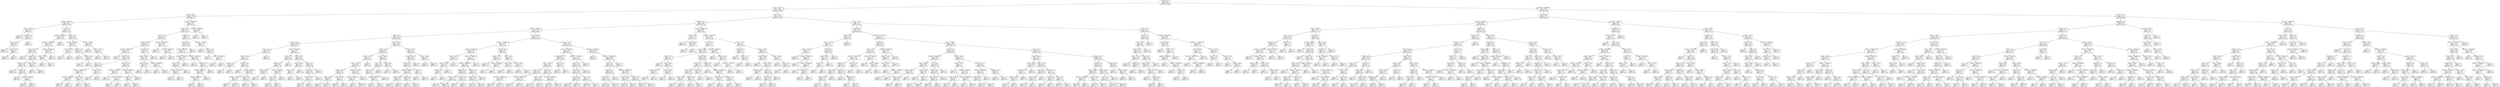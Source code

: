 digraph Tree {
node [shape=box] ;
0 [label="Drama <= 0.5\ngini = 0.491\nsamples = 4587\nvalue = [1985, 2602]"] ;
1 [label="annee <= 1984.5\ngini = 0.489\nsamples = 2318\nvalue = [1330, 988]"] ;
0 -> 1 [labeldistance=2.5, labelangle=45, headlabel="True"] ;
2 [label="annee <= 1976.5\ngini = 0.328\nsamples = 319\nvalue = [66, 253]"] ;
1 -> 2 ;
3 [label="budget <= 95000.0\ngini = 0.169\nsamples = 183\nvalue = [17, 166]"] ;
2 -> 3 ;
4 [label="annee <= 1958.5\ngini = 0.497\nsamples = 13\nvalue = [6, 7]"] ;
3 -> 4 ;
5 [label="gini = 0.0\nsamples = 5\nvalue = [0, 5]"] ;
4 -> 5 ;
6 [label="Thriller <= 0.5\ngini = 0.375\nsamples = 8\nvalue = [6, 2]"] ;
4 -> 6 ;
7 [label="Duree <= 86.0\ngini = 0.245\nsamples = 7\nvalue = [6, 1]"] ;
6 -> 7 ;
8 [label="gini = 0.0\nsamples = 5\nvalue = [5, 0]"] ;
7 -> 8 ;
9 [label="annee <= 1973.0\ngini = 0.5\nsamples = 2\nvalue = [1, 1]"] ;
7 -> 9 ;
10 [label="gini = 0.0\nsamples = 1\nvalue = [1, 0]"] ;
9 -> 10 ;
11 [label="gini = 0.0\nsamples = 1\nvalue = [0, 1]"] ;
9 -> 11 ;
12 [label="gini = 0.0\nsamples = 1\nvalue = [0, 1]"] ;
6 -> 12 ;
13 [label="Sci-Fi <= 0.5\ngini = 0.121\nsamples = 170\nvalue = [11, 159]"] ;
3 -> 13 ;
14 [label="budget <= 22000000.0\ngini = 0.054\nsamples = 145\nvalue = [4, 141]"] ;
13 -> 14 ;
15 [label="budget <= 11000000.0\ngini = 0.041\nsamples = 144\nvalue = [3, 141]"] ;
14 -> 15 ;
16 [label="annee <= 1965.5\ngini = 0.029\nsamples = 137\nvalue = [2, 135]"] ;
15 -> 16 ;
17 [label="gini = 0.0\nsamples = 77\nvalue = [0, 77]"] ;
16 -> 17 ;
18 [label="Family <= 0.5\ngini = 0.064\nsamples = 60\nvalue = [2, 58]"] ;
16 -> 18 ;
19 [label="Duree <= 124.0\ngini = 0.035\nsamples = 56\nvalue = [1, 55]"] ;
18 -> 19 ;
20 [label="gini = 0.0\nsamples = 45\nvalue = [0, 45]"] ;
19 -> 20 ;
21 [label="Thriller <= 0.5\ngini = 0.165\nsamples = 11\nvalue = [1, 10]"] ;
19 -> 21 ;
22 [label="gini = 0.0\nsamples = 9\nvalue = [0, 9]"] ;
21 -> 22 ;
23 [label="budget <= 5500000.0\ngini = 0.5\nsamples = 2\nvalue = [1, 1]"] ;
21 -> 23 ;
24 [label="gini = 0.0\nsamples = 1\nvalue = [1, 0]"] ;
23 -> 24 ;
25 [label="gini = 0.0\nsamples = 1\nvalue = [0, 1]"] ;
23 -> 25 ;
26 [label="annee <= 1967.0\ngini = 0.375\nsamples = 4\nvalue = [1, 3]"] ;
18 -> 26 ;
27 [label="gini = 0.0\nsamples = 1\nvalue = [1, 0]"] ;
26 -> 27 ;
28 [label="gini = 0.0\nsamples = 3\nvalue = [0, 3]"] ;
26 -> 28 ;
29 [label="budget <= 12500000.0\ngini = 0.245\nsamples = 7\nvalue = [1, 6]"] ;
15 -> 29 ;
30 [label="annee <= 1966.0\ngini = 0.5\nsamples = 2\nvalue = [1, 1]"] ;
29 -> 30 ;
31 [label="gini = 0.0\nsamples = 1\nvalue = [0, 1]"] ;
30 -> 31 ;
32 [label="gini = 0.0\nsamples = 1\nvalue = [1, 0]"] ;
30 -> 32 ;
33 [label="gini = 0.0\nsamples = 5\nvalue = [0, 5]"] ;
29 -> 33 ;
34 [label="gini = 0.0\nsamples = 1\nvalue = [1, 0]"] ;
14 -> 34 ;
35 [label="Action <= 0.5\ngini = 0.403\nsamples = 25\nvalue = [7, 18]"] ;
13 -> 35 ;
36 [label="budget <= 265500.0\ngini = 0.208\nsamples = 17\nvalue = [2, 15]"] ;
35 -> 36 ;
37 [label="annee <= 1966.5\ngini = 0.5\nsamples = 2\nvalue = [1, 1]"] ;
36 -> 37 ;
38 [label="gini = 0.0\nsamples = 1\nvalue = [1, 0]"] ;
37 -> 38 ;
39 [label="gini = 0.0\nsamples = 1\nvalue = [0, 1]"] ;
37 -> 39 ;
40 [label="Fantasy <= 0.5\ngini = 0.124\nsamples = 15\nvalue = [1, 14]"] ;
36 -> 40 ;
41 [label="gini = 0.0\nsamples = 12\nvalue = [0, 12]"] ;
40 -> 41 ;
42 [label="Comedy <= 0.5\ngini = 0.444\nsamples = 3\nvalue = [1, 2]"] ;
40 -> 42 ;
43 [label="gini = 0.0\nsamples = 2\nvalue = [0, 2]"] ;
42 -> 43 ;
44 [label="gini = 0.0\nsamples = 1\nvalue = [1, 0]"] ;
42 -> 44 ;
45 [label="annee <= 1963.0\ngini = 0.469\nsamples = 8\nvalue = [5, 3]"] ;
35 -> 45 ;
46 [label="gini = 0.0\nsamples = 2\nvalue = [0, 2]"] ;
45 -> 46 ;
47 [label="annee <= 1975.5\ngini = 0.278\nsamples = 6\nvalue = [5, 1]"] ;
45 -> 47 ;
48 [label="gini = 0.0\nsamples = 5\nvalue = [5, 0]"] ;
47 -> 48 ;
49 [label="gini = 0.0\nsamples = 1\nvalue = [0, 1]"] ;
47 -> 49 ;
50 [label="budget <= 33250000.0\ngini = 0.461\nsamples = 136\nvalue = [49, 87]"] ;
2 -> 50 ;
51 [label="Horror <= 0.5\ngini = 0.443\nsamples = 127\nvalue = [42, 85]"] ;
50 -> 51 ;
52 [label="Sci-Fi <= 0.5\ngini = 0.362\nsamples = 80\nvalue = [19, 61]"] ;
51 -> 52 ;
53 [label="Fantasy <= 0.5\ngini = 0.419\nsamples = 57\nvalue = [17, 40]"] ;
52 -> 53 ;
54 [label="budget <= 1390000.0\ngini = 0.351\nsamples = 44\nvalue = [10, 34]"] ;
53 -> 54 ;
55 [label="gini = 0.0\nsamples = 2\nvalue = [2, 0]"] ;
54 -> 55 ;
56 [label="Action <= 0.5\ngini = 0.308\nsamples = 42\nvalue = [8, 34]"] ;
54 -> 56 ;
57 [label="War <= 0.5\ngini = 0.191\nsamples = 28\nvalue = [3, 25]"] ;
56 -> 57 ;
58 [label="budget <= 13500000.0\ngini = 0.142\nsamples = 26\nvalue = [2, 24]"] ;
57 -> 58 ;
59 [label="budget <= 4250000.0\ngini = 0.083\nsamples = 23\nvalue = [1, 22]"] ;
58 -> 59 ;
60 [label="gini = 0.18\nsamples = 10\nvalue = [1, 9]"] ;
59 -> 60 ;
61 [label="gini = 0.0\nsamples = 13\nvalue = [0, 13]"] ;
59 -> 61 ;
62 [label="Duree <= 91.5\ngini = 0.444\nsamples = 3\nvalue = [1, 2]"] ;
58 -> 62 ;
63 [label="gini = 0.0\nsamples = 1\nvalue = [1, 0]"] ;
62 -> 63 ;
64 [label="gini = 0.0\nsamples = 2\nvalue = [0, 2]"] ;
62 -> 64 ;
65 [label="annee <= 1980.5\ngini = 0.5\nsamples = 2\nvalue = [1, 1]"] ;
57 -> 65 ;
66 [label="gini = 0.0\nsamples = 1\nvalue = [1, 0]"] ;
65 -> 66 ;
67 [label="gini = 0.0\nsamples = 1\nvalue = [0, 1]"] ;
65 -> 67 ;
68 [label="Duree <= 102.0\ngini = 0.459\nsamples = 14\nvalue = [5, 9]"] ;
56 -> 68 ;
69 [label="budget <= 11500000.0\ngini = 0.32\nsamples = 5\nvalue = [4, 1]"] ;
68 -> 69 ;
70 [label="gini = 0.0\nsamples = 3\nvalue = [3, 0]"] ;
69 -> 70 ;
71 [label="budget <= 16000000.0\ngini = 0.5\nsamples = 2\nvalue = [1, 1]"] ;
69 -> 71 ;
72 [label="gini = 0.0\nsamples = 1\nvalue = [0, 1]"] ;
71 -> 72 ;
73 [label="gini = 0.0\nsamples = 1\nvalue = [1, 0]"] ;
71 -> 73 ;
74 [label="budget <= 7600000.0\ngini = 0.198\nsamples = 9\nvalue = [1, 8]"] ;
68 -> 74 ;
75 [label="Thriller <= 0.5\ngini = 0.5\nsamples = 2\nvalue = [1, 1]"] ;
74 -> 75 ;
76 [label="gini = 0.0\nsamples = 1\nvalue = [1, 0]"] ;
75 -> 76 ;
77 [label="gini = 0.0\nsamples = 1\nvalue = [0, 1]"] ;
75 -> 77 ;
78 [label="gini = 0.0\nsamples = 7\nvalue = [0, 7]"] ;
74 -> 78 ;
79 [label="Musical <= 0.5\ngini = 0.497\nsamples = 13\nvalue = [7, 6]"] ;
53 -> 79 ;
80 [label="annee <= 1982.5\ngini = 0.48\nsamples = 10\nvalue = [4, 6]"] ;
79 -> 80 ;
81 [label="Duree <= 130.5\ngini = 0.278\nsamples = 6\nvalue = [1, 5]"] ;
80 -> 81 ;
82 [label="gini = 0.0\nsamples = 5\nvalue = [0, 5]"] ;
81 -> 82 ;
83 [label="gini = 0.0\nsamples = 1\nvalue = [1, 0]"] ;
81 -> 83 ;
84 [label="budget <= 29500000.0\ngini = 0.375\nsamples = 4\nvalue = [3, 1]"] ;
80 -> 84 ;
85 [label="gini = 0.0\nsamples = 3\nvalue = [3, 0]"] ;
84 -> 85 ;
86 [label="gini = 0.0\nsamples = 1\nvalue = [0, 1]"] ;
84 -> 86 ;
87 [label="gini = 0.0\nsamples = 3\nvalue = [3, 0]"] ;
79 -> 87 ;
88 [label="budget <= 19000000.0\ngini = 0.159\nsamples = 23\nvalue = [2, 21]"] ;
52 -> 88 ;
89 [label="gini = 0.0\nsamples = 17\nvalue = [0, 17]"] ;
88 -> 89 ;
90 [label="budget <= 24500000.0\ngini = 0.444\nsamples = 6\nvalue = [2, 4]"] ;
88 -> 90 ;
91 [label="gini = 0.0\nsamples = 2\nvalue = [2, 0]"] ;
90 -> 91 ;
92 [label="gini = 0.0\nsamples = 4\nvalue = [0, 4]"] ;
90 -> 92 ;
93 [label="Thriller <= 0.5\ngini = 0.5\nsamples = 47\nvalue = [23, 24]"] ;
51 -> 93 ;
94 [label="Duree <= 108.0\ngini = 0.482\nsamples = 37\nvalue = [15, 22]"] ;
93 -> 94 ;
95 [label="budget <= 900000.0\ngini = 0.5\nsamples = 30\nvalue = [15, 15]"] ;
94 -> 95 ;
96 [label="budget <= 437500.0\ngini = 0.444\nsamples = 15\nvalue = [10, 5]"] ;
95 -> 96 ;
97 [label="Duree <= 87.0\ngini = 0.494\nsamples = 9\nvalue = [4, 5]"] ;
96 -> 97 ;
98 [label="budget <= 375000.0\ngini = 0.32\nsamples = 5\nvalue = [4, 1]"] ;
97 -> 98 ;
99 [label="gini = 0.0\nsamples = 4\nvalue = [4, 0]"] ;
98 -> 99 ;
100 [label="gini = 0.0\nsamples = 1\nvalue = [0, 1]"] ;
98 -> 100 ;
101 [label="gini = 0.0\nsamples = 4\nvalue = [0, 4]"] ;
97 -> 101 ;
102 [label="gini = 0.0\nsamples = 6\nvalue = [6, 0]"] ;
96 -> 102 ;
103 [label="budget <= 2250000.0\ngini = 0.444\nsamples = 15\nvalue = [5, 10]"] ;
95 -> 103 ;
104 [label="gini = 0.0\nsamples = 5\nvalue = [0, 5]"] ;
103 -> 104 ;
105 [label="Comedy <= 0.5\ngini = 0.5\nsamples = 10\nvalue = [5, 5]"] ;
103 -> 105 ;
106 [label="budget <= 6440000.0\ngini = 0.469\nsamples = 8\nvalue = [5, 3]"] ;
105 -> 106 ;
107 [label="budget <= 2890000.0\ngini = 0.48\nsamples = 5\nvalue = [2, 3]"] ;
106 -> 107 ;
108 [label="gini = 0.0\nsamples = 2\nvalue = [2, 0]"] ;
107 -> 108 ;
109 [label="gini = 0.0\nsamples = 3\nvalue = [0, 3]"] ;
107 -> 109 ;
110 [label="gini = 0.0\nsamples = 3\nvalue = [3, 0]"] ;
106 -> 110 ;
111 [label="gini = 0.0\nsamples = 2\nvalue = [0, 2]"] ;
105 -> 111 ;
112 [label="gini = 0.0\nsamples = 7\nvalue = [0, 7]"] ;
94 -> 112 ;
113 [label="budget <= 775000.0\ngini = 0.32\nsamples = 10\nvalue = [8, 2]"] ;
93 -> 113 ;
114 [label="gini = 0.0\nsamples = 1\nvalue = [0, 1]"] ;
113 -> 114 ;
115 [label="Sci-Fi <= 0.5\ngini = 0.198\nsamples = 9\nvalue = [8, 1]"] ;
113 -> 115 ;
116 [label="gini = 0.0\nsamples = 7\nvalue = [7, 0]"] ;
115 -> 116 ;
117 [label="budget <= 12500000.0\ngini = 0.5\nsamples = 2\nvalue = [1, 1]"] ;
115 -> 117 ;
118 [label="gini = 0.0\nsamples = 1\nvalue = [0, 1]"] ;
117 -> 118 ;
119 [label="gini = 0.0\nsamples = 1\nvalue = [1, 0]"] ;
117 -> 119 ;
120 [label="budget <= 39500000.0\ngini = 0.346\nsamples = 9\nvalue = [7, 2]"] ;
50 -> 120 ;
121 [label="gini = 0.0\nsamples = 7\nvalue = [7, 0]"] ;
120 -> 121 ;
122 [label="gini = 0.0\nsamples = 2\nvalue = [0, 2]"] ;
120 -> 122 ;
123 [label="Duree <= 110.5\ngini = 0.465\nsamples = 1999\nvalue = [1264, 735]"] ;
1 -> 123 ;
124 [label="Animation <= 0.5\ngini = 0.418\nsamples = 1487\nvalue = [1045, 442]"] ;
123 -> 124 ;
125 [label="budget <= 6160000.0\ngini = 0.384\nsamples = 1335\nvalue = [989, 346]"] ;
124 -> 125 ;
126 [label="Horror <= 0.5\ngini = 0.494\nsamples = 222\nvalue = [123, 99]"] ;
125 -> 126 ;
127 [label="annee <= 2003.5\ngini = 0.478\nsamples = 104\nvalue = [41, 63]"] ;
126 -> 127 ;
128 [label="Sport <= 0.5\ngini = 0.343\nsamples = 41\nvalue = [9, 32]"] ;
127 -> 128 ;
129 [label="Duree <= 86.5\ngini = 0.32\nsamples = 40\nvalue = [8, 32]"] ;
128 -> 129 ;
130 [label="Action <= 0.5\ngini = 0.48\nsamples = 5\nvalue = [2, 3]"] ;
129 -> 130 ;
131 [label="gini = 0.0\nsamples = 3\nvalue = [0, 3]"] ;
130 -> 131 ;
132 [label="gini = 0.0\nsamples = 2\nvalue = [2, 0]"] ;
130 -> 132 ;
133 [label="Comedy <= 0.5\ngini = 0.284\nsamples = 35\nvalue = [6, 29]"] ;
129 -> 133 ;
134 [label="gini = 0.0\nsamples = 7\nvalue = [0, 7]"] ;
133 -> 134 ;
135 [label="budget <= 3433000.0\ngini = 0.337\nsamples = 28\nvalue = [6, 22]"] ;
133 -> 135 ;
136 [label="budget <= 450000.0\ngini = 0.231\nsamples = 15\nvalue = [2, 13]"] ;
135 -> 136 ;
137 [label="gini = 0.5\nsamples = 2\nvalue = [1, 1]"] ;
136 -> 137 ;
138 [label="gini = 0.142\nsamples = 13\nvalue = [1, 12]"] ;
136 -> 138 ;
139 [label="Thriller <= 0.5\ngini = 0.426\nsamples = 13\nvalue = [4, 9]"] ;
135 -> 139 ;
140 [label="gini = 0.375\nsamples = 12\nvalue = [3, 9]"] ;
139 -> 140 ;
141 [label="gini = 0.0\nsamples = 1\nvalue = [1, 0]"] ;
139 -> 141 ;
142 [label="gini = 0.0\nsamples = 1\nvalue = [1, 0]"] ;
128 -> 142 ;
143 [label="budget <= 2950000.0\ngini = 0.5\nsamples = 63\nvalue = [32, 31]"] ;
127 -> 143 ;
144 [label="Crime <= 0.5\ngini = 0.436\nsamples = 28\nvalue = [9, 19]"] ;
143 -> 144 ;
145 [label="Comedy <= 0.5\ngini = 0.476\nsamples = 23\nvalue = [9, 14]"] ;
144 -> 145 ;
146 [label="annee <= 2005.0\ngini = 0.219\nsamples = 8\nvalue = [1, 7]"] ;
145 -> 146 ;
147 [label="gini = 0.0\nsamples = 1\nvalue = [1, 0]"] ;
146 -> 147 ;
148 [label="gini = 0.0\nsamples = 7\nvalue = [0, 7]"] ;
146 -> 148 ;
149 [label="budget <= 2250000.0\ngini = 0.498\nsamples = 15\nvalue = [8, 7]"] ;
145 -> 149 ;
150 [label="Sci-Fi <= 0.5\ngini = 0.444\nsamples = 12\nvalue = [8, 4]"] ;
149 -> 150 ;
151 [label="gini = 0.397\nsamples = 11\nvalue = [8, 3]"] ;
150 -> 151 ;
152 [label="gini = 0.0\nsamples = 1\nvalue = [0, 1]"] ;
150 -> 152 ;
153 [label="gini = 0.0\nsamples = 3\nvalue = [0, 3]"] ;
149 -> 153 ;
154 [label="gini = 0.0\nsamples = 5\nvalue = [0, 5]"] ;
144 -> 154 ;
155 [label="Duree <= 93.5\ngini = 0.451\nsamples = 35\nvalue = [23, 12]"] ;
143 -> 155 ;
156 [label="annee <= 2005.0\ngini = 0.124\nsamples = 15\nvalue = [14, 1]"] ;
155 -> 156 ;
157 [label="Duree <= 90.0\ngini = 0.5\nsamples = 2\nvalue = [1, 1]"] ;
156 -> 157 ;
158 [label="gini = 0.0\nsamples = 1\nvalue = [0, 1]"] ;
157 -> 158 ;
159 [label="gini = 0.0\nsamples = 1\nvalue = [1, 0]"] ;
157 -> 159 ;
160 [label="gini = 0.0\nsamples = 13\nvalue = [13, 0]"] ;
156 -> 160 ;
161 [label="Action <= 0.5\ngini = 0.495\nsamples = 20\nvalue = [9, 11]"] ;
155 -> 161 ;
162 [label="Sci-Fi <= 0.5\ngini = 0.391\nsamples = 15\nvalue = [4, 11]"] ;
161 -> 162 ;
163 [label="annee <= 2009.5\ngini = 0.26\nsamples = 13\nvalue = [2, 11]"] ;
162 -> 163 ;
164 [label="gini = 0.48\nsamples = 5\nvalue = [2, 3]"] ;
163 -> 164 ;
165 [label="gini = 0.0\nsamples = 8\nvalue = [0, 8]"] ;
163 -> 165 ;
166 [label="gini = 0.0\nsamples = 2\nvalue = [2, 0]"] ;
162 -> 166 ;
167 [label="gini = 0.0\nsamples = 5\nvalue = [5, 0]"] ;
161 -> 167 ;
168 [label="annee <= 2008.5\ngini = 0.424\nsamples = 118\nvalue = [82, 36]"] ;
126 -> 168 ;
169 [label="Thriller <= 0.5\ngini = 0.486\nsamples = 72\nvalue = [42, 30]"] ;
168 -> 169 ;
170 [label="Duree <= 101.5\ngini = 0.5\nsamples = 49\nvalue = [24, 25]"] ;
169 -> 170 ;
171 [label="annee <= 1987.5\ngini = 0.485\nsamples = 41\nvalue = [24, 17]"] ;
170 -> 171 ;
172 [label="Duree <= 88.5\ngini = 0.444\nsamples = 12\nvalue = [4, 8]"] ;
171 -> 172 ;
173 [label="Duree <= 86.5\ngini = 0.219\nsamples = 8\nvalue = [1, 7]"] ;
172 -> 173 ;
174 [label="gini = 0.0\nsamples = 5\nvalue = [0, 5]"] ;
173 -> 174 ;
175 [label="gini = 0.444\nsamples = 3\nvalue = [1, 2]"] ;
173 -> 175 ;
176 [label="annee <= 1986.5\ngini = 0.375\nsamples = 4\nvalue = [3, 1]"] ;
172 -> 176 ;
177 [label="gini = 0.0\nsamples = 3\nvalue = [3, 0]"] ;
176 -> 177 ;
178 [label="gini = 0.0\nsamples = 1\nvalue = [0, 1]"] ;
176 -> 178 ;
179 [label="budget <= 5177500.0\ngini = 0.428\nsamples = 29\nvalue = [20, 9]"] ;
171 -> 179 ;
180 [label="budget <= 1100000.0\ngini = 0.384\nsamples = 27\nvalue = [20, 7]"] ;
179 -> 180 ;
181 [label="gini = 0.0\nsamples = 7\nvalue = [7, 0]"] ;
180 -> 181 ;
182 [label="gini = 0.455\nsamples = 20\nvalue = [13, 7]"] ;
180 -> 182 ;
183 [label="gini = 0.0\nsamples = 2\nvalue = [0, 2]"] ;
179 -> 183 ;
184 [label="gini = 0.0\nsamples = 8\nvalue = [0, 8]"] ;
170 -> 184 ;
185 [label="annee <= 2006.5\ngini = 0.34\nsamples = 23\nvalue = [18, 5]"] ;
169 -> 185 ;
186 [label="Crime <= 0.5\ngini = 0.198\nsamples = 18\nvalue = [16, 2]"] ;
185 -> 186 ;
187 [label="Duree <= 86.5\ngini = 0.111\nsamples = 17\nvalue = [16, 1]"] ;
186 -> 187 ;
188 [label="budget <= 3850000.0\ngini = 0.32\nsamples = 5\nvalue = [4, 1]"] ;
187 -> 188 ;
189 [label="gini = 0.0\nsamples = 4\nvalue = [4, 0]"] ;
188 -> 189 ;
190 [label="gini = 0.0\nsamples = 1\nvalue = [0, 1]"] ;
188 -> 190 ;
191 [label="gini = 0.0\nsamples = 12\nvalue = [12, 0]"] ;
187 -> 191 ;
192 [label="gini = 0.0\nsamples = 1\nvalue = [0, 1]"] ;
186 -> 192 ;
193 [label="Duree <= 97.5\ngini = 0.48\nsamples = 5\nvalue = [2, 3]"] ;
185 -> 193 ;
194 [label="gini = 0.0\nsamples = 3\nvalue = [0, 3]"] ;
193 -> 194 ;
195 [label="gini = 0.0\nsamples = 2\nvalue = [2, 0]"] ;
193 -> 195 ;
196 [label="Duree <= 105.5\ngini = 0.227\nsamples = 46\nvalue = [40, 6]"] ;
168 -> 196 ;
197 [label="Adventure <= 0.5\ngini = 0.169\nsamples = 43\nvalue = [39, 4]"] ;
196 -> 197 ;
198 [label="Action <= 0.5\ngini = 0.133\nsamples = 42\nvalue = [39, 3]"] ;
197 -> 198 ;
199 [label="budget <= 5300000.0\ngini = 0.095\nsamples = 40\nvalue = [38, 2]"] ;
198 -> 199 ;
200 [label="Mystery <= 0.5\ngini = 0.054\nsamples = 36\nvalue = [35, 1]"] ;
199 -> 200 ;
201 [label="gini = 0.0\nsamples = 30\nvalue = [30, 0]"] ;
200 -> 201 ;
202 [label="gini = 0.278\nsamples = 6\nvalue = [5, 1]"] ;
200 -> 202 ;
203 [label="Thriller <= 0.5\ngini = 0.375\nsamples = 4\nvalue = [3, 1]"] ;
199 -> 203 ;
204 [label="gini = 0.0\nsamples = 1\nvalue = [0, 1]"] ;
203 -> 204 ;
205 [label="gini = 0.0\nsamples = 3\nvalue = [3, 0]"] ;
203 -> 205 ;
206 [label="Crime <= 0.5\ngini = 0.5\nsamples = 2\nvalue = [1, 1]"] ;
198 -> 206 ;
207 [label="gini = 0.0\nsamples = 1\nvalue = [0, 1]"] ;
206 -> 207 ;
208 [label="gini = 0.0\nsamples = 1\nvalue = [1, 0]"] ;
206 -> 208 ;
209 [label="gini = 0.0\nsamples = 1\nvalue = [0, 1]"] ;
197 -> 209 ;
210 [label="annee <= 2011.5\ngini = 0.444\nsamples = 3\nvalue = [1, 2]"] ;
196 -> 210 ;
211 [label="gini = 0.0\nsamples = 1\nvalue = [1, 0]"] ;
210 -> 211 ;
212 [label="gini = 0.0\nsamples = 2\nvalue = [0, 2]"] ;
210 -> 212 ;
213 [label="annee <= 1991.5\ngini = 0.345\nsamples = 1113\nvalue = [866, 247]"] ;
125 -> 213 ;
214 [label="budget <= 27400000.0\ngini = 0.478\nsamples = 124\nvalue = [75, 49]"] ;
213 -> 214 ;
215 [label="budget <= 8750000.0\ngini = 0.494\nsamples = 99\nvalue = [55, 44]"] ;
214 -> 215 ;
216 [label="Duree <= 107.0\ngini = 0.32\nsamples = 15\nvalue = [12, 3]"] ;
215 -> 216 ;
217 [label="annee <= 1985.5\ngini = 0.142\nsamples = 13\nvalue = [12, 1]"] ;
216 -> 217 ;
218 [label="Fantasy <= 0.5\ngini = 0.5\nsamples = 2\nvalue = [1, 1]"] ;
217 -> 218 ;
219 [label="gini = 0.0\nsamples = 1\nvalue = [1, 0]"] ;
218 -> 219 ;
220 [label="gini = 0.0\nsamples = 1\nvalue = [0, 1]"] ;
218 -> 220 ;
221 [label="gini = 0.0\nsamples = 11\nvalue = [11, 0]"] ;
217 -> 221 ;
222 [label="gini = 0.0\nsamples = 2\nvalue = [0, 2]"] ;
216 -> 222 ;
223 [label="budget <= 25500000.0\ngini = 0.5\nsamples = 84\nvalue = [43, 41]"] ;
215 -> 223 ;
224 [label="budget <= 16950000.0\ngini = 0.498\nsamples = 81\nvalue = [43, 38]"] ;
223 -> 224 ;
225 [label="Adventure <= 0.5\ngini = 0.494\nsamples = 47\nvalue = [21, 26]"] ;
224 -> 225 ;
226 [label="Duree <= 101.0\ngini = 0.5\nsamples = 37\nvalue = [19, 18]"] ;
225 -> 226 ;
227 [label="gini = 0.473\nsamples = 26\nvalue = [16, 10]"] ;
226 -> 227 ;
228 [label="gini = 0.397\nsamples = 11\nvalue = [3, 8]"] ;
226 -> 228 ;
229 [label="Duree <= 102.5\ngini = 0.32\nsamples = 10\nvalue = [2, 8]"] ;
225 -> 229 ;
230 [label="gini = 0.0\nsamples = 7\nvalue = [0, 7]"] ;
229 -> 230 ;
231 [label="gini = 0.444\nsamples = 3\nvalue = [2, 1]"] ;
229 -> 231 ;
232 [label="Musical <= 0.5\ngini = 0.457\nsamples = 34\nvalue = [22, 12]"] ;
224 -> 232 ;
233 [label="Duree <= 106.5\ngini = 0.43\nsamples = 32\nvalue = [22, 10]"] ;
232 -> 233 ;
234 [label="gini = 0.355\nsamples = 26\nvalue = [20, 6]"] ;
233 -> 234 ;
235 [label="gini = 0.444\nsamples = 6\nvalue = [2, 4]"] ;
233 -> 235 ;
236 [label="gini = 0.0\nsamples = 2\nvalue = [0, 2]"] ;
232 -> 236 ;
237 [label="gini = 0.0\nsamples = 3\nvalue = [0, 3]"] ;
223 -> 237 ;
238 [label="annee <= 1990.5\ngini = 0.32\nsamples = 25\nvalue = [20, 5]"] ;
214 -> 238 ;
239 [label="Duree <= 107.5\ngini = 0.117\nsamples = 16\nvalue = [15, 1]"] ;
238 -> 239 ;
240 [label="gini = 0.0\nsamples = 13\nvalue = [13, 0]"] ;
239 -> 240 ;
241 [label="budget <= 38500000.0\ngini = 0.444\nsamples = 3\nvalue = [2, 1]"] ;
239 -> 241 ;
242 [label="gini = 0.0\nsamples = 2\nvalue = [2, 0]"] ;
241 -> 242 ;
243 [label="gini = 0.0\nsamples = 1\nvalue = [0, 1]"] ;
241 -> 243 ;
244 [label="Duree <= 99.5\ngini = 0.494\nsamples = 9\nvalue = [5, 4]"] ;
238 -> 244 ;
245 [label="Duree <= 95.0\ngini = 0.375\nsamples = 4\nvalue = [1, 3]"] ;
244 -> 245 ;
246 [label="gini = 0.0\nsamples = 1\nvalue = [1, 0]"] ;
245 -> 246 ;
247 [label="gini = 0.0\nsamples = 3\nvalue = [0, 3]"] ;
245 -> 247 ;
248 [label="Duree <= 109.5\ngini = 0.32\nsamples = 5\nvalue = [4, 1]"] ;
244 -> 248 ;
249 [label="gini = 0.0\nsamples = 4\nvalue = [4, 0]"] ;
248 -> 249 ;
250 [label="gini = 0.0\nsamples = 1\nvalue = [0, 1]"] ;
248 -> 250 ;
251 [label="Duree <= 101.5\ngini = 0.32\nsamples = 989\nvalue = [791, 198]"] ;
213 -> 251 ;
252 [label="budget <= 33950000.0\ngini = 0.28\nsamples = 702\nvalue = [584, 118]"] ;
251 -> 252 ;
253 [label="Documentary <= 0.5\ngini = 0.334\nsamples = 453\nvalue = [357, 96]"] ;
252 -> 253 ;
254 [label="annee <= 1999.5\ngini = 0.326\nsamples = 448\nvalue = [356, 92]"] ;
253 -> 254 ;
255 [label="Duree <= 91.5\ngini = 0.421\nsamples = 116\nvalue = [81, 35]"] ;
254 -> 255 ;
256 [label="budget <= 12500000.0\ngini = 0.268\nsamples = 44\nvalue = [37, 7]"] ;
255 -> 256 ;
257 [label="gini = 0.444\nsamples = 15\nvalue = [10, 5]"] ;
256 -> 257 ;
258 [label="gini = 0.128\nsamples = 29\nvalue = [27, 2]"] ;
256 -> 258 ;
259 [label="budget <= 16500000.0\ngini = 0.475\nsamples = 72\nvalue = [44, 28]"] ;
255 -> 259 ;
260 [label="gini = 0.495\nsamples = 31\nvalue = [14, 17]"] ;
259 -> 260 ;
261 [label="gini = 0.393\nsamples = 41\nvalue = [30, 11]"] ;
259 -> 261 ;
262 [label="Horror <= 0.5\ngini = 0.284\nsamples = 332\nvalue = [275, 57]"] ;
254 -> 262 ;
263 [label="Duree <= 100.5\ngini = 0.331\nsamples = 239\nvalue = [189, 50]"] ;
262 -> 263 ;
264 [label="gini = 0.317\nsamples = 228\nvalue = [183, 45]"] ;
263 -> 264 ;
265 [label="gini = 0.496\nsamples = 11\nvalue = [6, 5]"] ;
263 -> 265 ;
266 [label="budget <= 21991000.0\ngini = 0.139\nsamples = 93\nvalue = [86, 7]"] ;
262 -> 266 ;
267 [label="gini = 0.029\nsamples = 69\nvalue = [68, 1]"] ;
266 -> 267 ;
268 [label="gini = 0.375\nsamples = 24\nvalue = [18, 6]"] ;
266 -> 268 ;
269 [label="Music <= 0.5\ngini = 0.32\nsamples = 5\nvalue = [1, 4]"] ;
253 -> 269 ;
270 [label="gini = 0.0\nsamples = 4\nvalue = [0, 4]"] ;
269 -> 270 ;
271 [label="gini = 0.0\nsamples = 1\nvalue = [1, 0]"] ;
269 -> 271 ;
272 [label="budget <= 177500000.0\ngini = 0.161\nsamples = 249\nvalue = [227, 22]"] ;
252 -> 272 ;
273 [label="Duree <= 99.5\ngini = 0.155\nsamples = 248\nvalue = [227, 21]"] ;
272 -> 273 ;
274 [label="Duree <= 94.5\ngini = 0.188\nsamples = 200\nvalue = [179, 21]"] ;
273 -> 274 ;
275 [label="Duree <= 86.5\ngini = 0.114\nsamples = 115\nvalue = [108, 7]"] ;
274 -> 275 ;
276 [label="gini = 0.269\nsamples = 25\nvalue = [21, 4]"] ;
275 -> 276 ;
277 [label="gini = 0.064\nsamples = 90\nvalue = [87, 3]"] ;
275 -> 277 ;
278 [label="War <= 0.5\ngini = 0.275\nsamples = 85\nvalue = [71, 14]"] ;
274 -> 278 ;
279 [label="gini = 0.262\nsamples = 84\nvalue = [71, 13]"] ;
278 -> 279 ;
280 [label="gini = 0.0\nsamples = 1\nvalue = [0, 1]"] ;
278 -> 280 ;
281 [label="gini = 0.0\nsamples = 48\nvalue = [48, 0]"] ;
273 -> 281 ;
282 [label="gini = 0.0\nsamples = 1\nvalue = [0, 1]"] ;
272 -> 282 ;
283 [label="budget <= 6950000.0\ngini = 0.402\nsamples = 287\nvalue = [207, 80]"] ;
251 -> 283 ;
284 [label="gini = 0.0\nsamples = 2\nvalue = [0, 2]"] ;
283 -> 284 ;
285 [label="budget <= 205000000.0\ngini = 0.398\nsamples = 285\nvalue = [207, 78]"] ;
283 -> 285 ;
286 [label="Crime <= 0.5\ngini = 0.393\nsamples = 283\nvalue = [207, 76]"] ;
285 -> 286 ;
287 [label="History <= 0.5\ngini = 0.366\nsamples = 224\nvalue = [170, 54]"] ;
286 -> 287 ;
288 [label="Musical <= 0.5\ngini = 0.362\nsamples = 223\nvalue = [170, 53]"] ;
287 -> 288 ;
289 [label="gini = 0.356\nsamples = 220\nvalue = [169, 51]"] ;
288 -> 289 ;
290 [label="gini = 0.444\nsamples = 3\nvalue = [1, 2]"] ;
288 -> 290 ;
291 [label="gini = 0.0\nsamples = 1\nvalue = [0, 1]"] ;
287 -> 291 ;
292 [label="budget <= 19500000.0\ngini = 0.468\nsamples = 59\nvalue = [37, 22]"] ;
286 -> 292 ;
293 [label="annee <= 2006.0\ngini = 0.444\nsamples = 15\nvalue = [5, 10]"] ;
292 -> 293 ;
294 [label="gini = 0.198\nsamples = 9\nvalue = [1, 8]"] ;
293 -> 294 ;
295 [label="gini = 0.444\nsamples = 6\nvalue = [4, 2]"] ;
293 -> 295 ;
296 [label="Thriller <= 0.5\ngini = 0.397\nsamples = 44\nvalue = [32, 12]"] ;
292 -> 296 ;
297 [label="gini = 0.497\nsamples = 13\nvalue = [6, 7]"] ;
296 -> 297 ;
298 [label="gini = 0.271\nsamples = 31\nvalue = [26, 5]"] ;
296 -> 298 ;
299 [label="gini = 0.0\nsamples = 2\nvalue = [0, 2]"] ;
285 -> 299 ;
300 [label="budget <= 19000000.0\ngini = 0.465\nsamples = 152\nvalue = [56, 96]"] ;
124 -> 300 ;
301 [label="Duree <= 95.5\ngini = 0.142\nsamples = 13\nvalue = [1, 12]"] ;
300 -> 301 ;
302 [label="gini = 0.0\nsamples = 10\nvalue = [0, 10]"] ;
301 -> 302 ;
303 [label="annee <= 2007.0\ngini = 0.444\nsamples = 3\nvalue = [1, 2]"] ;
301 -> 303 ;
304 [label="gini = 0.0\nsamples = 2\nvalue = [0, 2]"] ;
303 -> 304 ;
305 [label="gini = 0.0\nsamples = 1\nvalue = [1, 0]"] ;
303 -> 305 ;
306 [label="budget <= 82500000.0\ngini = 0.478\nsamples = 139\nvalue = [55, 84]"] ;
300 -> 306 ;
307 [label="Duree <= 95.5\ngini = 0.5\nsamples = 74\nvalue = [37, 37]"] ;
306 -> 307 ;
308 [label="annee <= 2000.5\ngini = 0.496\nsamples = 64\nvalue = [35, 29]"] ;
307 -> 308 ;
309 [label="Fantasy <= 0.5\ngini = 0.43\nsamples = 16\nvalue = [5, 11]"] ;
308 -> 309 ;
310 [label="gini = 0.0\nsamples = 5\nvalue = [0, 5]"] ;
309 -> 310 ;
311 [label="Duree <= 84.5\ngini = 0.496\nsamples = 11\nvalue = [5, 6]"] ;
309 -> 311 ;
312 [label="annee <= 1987.0\ngini = 0.32\nsamples = 5\nvalue = [1, 4]"] ;
311 -> 312 ;
313 [label="gini = 0.0\nsamples = 1\nvalue = [1, 0]"] ;
312 -> 313 ;
314 [label="gini = 0.0\nsamples = 4\nvalue = [0, 4]"] ;
312 -> 314 ;
315 [label="annee <= 1993.0\ngini = 0.444\nsamples = 6\nvalue = [4, 2]"] ;
311 -> 315 ;
316 [label="gini = 0.0\nsamples = 2\nvalue = [0, 2]"] ;
315 -> 316 ;
317 [label="gini = 0.0\nsamples = 4\nvalue = [4, 0]"] ;
315 -> 317 ;
318 [label="Duree <= 88.5\ngini = 0.469\nsamples = 48\nvalue = [30, 18]"] ;
308 -> 318 ;
319 [label="Fantasy <= 0.5\ngini = 0.5\nsamples = 26\nvalue = [13, 13]"] ;
318 -> 319 ;
320 [label="Duree <= 84.5\ngini = 0.444\nsamples = 18\nvalue = [6, 12]"] ;
319 -> 320 ;
321 [label="Duree <= 67.5\ngini = 0.408\nsamples = 7\nvalue = [5, 2]"] ;
320 -> 321 ;
322 [label="gini = 0.0\nsamples = 1\nvalue = [0, 1]"] ;
321 -> 322 ;
323 [label="gini = 0.278\nsamples = 6\nvalue = [5, 1]"] ;
321 -> 323 ;
324 [label="annee <= 2013.0\ngini = 0.165\nsamples = 11\nvalue = [1, 10]"] ;
320 -> 324 ;
325 [label="gini = 0.0\nsamples = 9\nvalue = [0, 9]"] ;
324 -> 325 ;
326 [label="gini = 0.5\nsamples = 2\nvalue = [1, 1]"] ;
324 -> 326 ;
327 [label="Musical <= 0.5\ngini = 0.219\nsamples = 8\nvalue = [7, 1]"] ;
319 -> 327 ;
328 [label="gini = 0.0\nsamples = 7\nvalue = [7, 0]"] ;
327 -> 328 ;
329 [label="gini = 0.0\nsamples = 1\nvalue = [0, 1]"] ;
327 -> 329 ;
330 [label="Fantasy <= 0.5\ngini = 0.351\nsamples = 22\nvalue = [17, 5]"] ;
318 -> 330 ;
331 [label="gini = 0.0\nsamples = 11\nvalue = [11, 0]"] ;
330 -> 331 ;
332 [label="budget <= 61500000.0\ngini = 0.496\nsamples = 11\nvalue = [6, 5]"] ;
330 -> 332 ;
333 [label="Adventure <= 0.5\ngini = 0.32\nsamples = 5\nvalue = [1, 4]"] ;
332 -> 333 ;
334 [label="gini = 0.0\nsamples = 1\nvalue = [1, 0]"] ;
333 -> 334 ;
335 [label="gini = 0.0\nsamples = 4\nvalue = [0, 4]"] ;
333 -> 335 ;
336 [label="Mystery <= 0.5\ngini = 0.278\nsamples = 6\nvalue = [5, 1]"] ;
332 -> 336 ;
337 [label="gini = 0.0\nsamples = 5\nvalue = [5, 0]"] ;
336 -> 337 ;
338 [label="gini = 0.0\nsamples = 1\nvalue = [0, 1]"] ;
336 -> 338 ;
339 [label="budget <= 28500000.0\ngini = 0.32\nsamples = 10\nvalue = [2, 8]"] ;
307 -> 339 ;
340 [label="gini = 0.0\nsamples = 1\nvalue = [1, 0]"] ;
339 -> 340 ;
341 [label="Duree <= 103.5\ngini = 0.198\nsamples = 9\nvalue = [1, 8]"] ;
339 -> 341 ;
342 [label="gini = 0.0\nsamples = 7\nvalue = [0, 7]"] ;
341 -> 342 ;
343 [label="budget <= 71725000.0\ngini = 0.5\nsamples = 2\nvalue = [1, 1]"] ;
341 -> 343 ;
344 [label="gini = 0.0\nsamples = 1\nvalue = [0, 1]"] ;
343 -> 344 ;
345 [label="gini = 0.0\nsamples = 1\nvalue = [1, 0]"] ;
343 -> 345 ;
346 [label="Duree <= 84.5\ngini = 0.4\nsamples = 65\nvalue = [18, 47]"] ;
306 -> 346 ;
347 [label="Fantasy <= 0.5\ngini = 0.375\nsamples = 8\nvalue = [6, 2]"] ;
346 -> 347 ;
348 [label="gini = 0.0\nsamples = 5\nvalue = [5, 0]"] ;
347 -> 348 ;
349 [label="Duree <= 77.5\ngini = 0.444\nsamples = 3\nvalue = [1, 2]"] ;
347 -> 349 ;
350 [label="gini = 0.0\nsamples = 1\nvalue = [1, 0]"] ;
349 -> 350 ;
351 [label="gini = 0.0\nsamples = 2\nvalue = [0, 2]"] ;
349 -> 351 ;
352 [label="Duree <= 104.5\ngini = 0.332\nsamples = 57\nvalue = [12, 45]"] ;
346 -> 352 ;
353 [label="annee <= 2006.5\ngini = 0.269\nsamples = 50\nvalue = [8, 42]"] ;
352 -> 353 ;
354 [label="gini = 0.0\nsamples = 11\nvalue = [0, 11]"] ;
353 -> 354 ;
355 [label="annee <= 2007.5\ngini = 0.326\nsamples = 39\nvalue = [8, 31]"] ;
353 -> 355 ;
356 [label="Adventure <= 0.5\ngini = 0.444\nsamples = 3\nvalue = [2, 1]"] ;
355 -> 356 ;
357 [label="gini = 0.0\nsamples = 1\nvalue = [0, 1]"] ;
356 -> 357 ;
358 [label="gini = 0.0\nsamples = 2\nvalue = [2, 0]"] ;
356 -> 358 ;
359 [label="Sport <= 0.5\ngini = 0.278\nsamples = 36\nvalue = [6, 30]"] ;
355 -> 359 ;
360 [label="Duree <= 99.0\ngini = 0.245\nsamples = 35\nvalue = [5, 30]"] ;
359 -> 360 ;
361 [label="gini = 0.153\nsamples = 24\nvalue = [2, 22]"] ;
360 -> 361 ;
362 [label="gini = 0.397\nsamples = 11\nvalue = [3, 8]"] ;
360 -> 362 ;
363 [label="gini = 0.0\nsamples = 1\nvalue = [1, 0]"] ;
359 -> 363 ;
364 [label="Duree <= 106.5\ngini = 0.49\nsamples = 7\nvalue = [4, 3]"] ;
352 -> 364 ;
365 [label="gini = 0.0\nsamples = 3\nvalue = [3, 0]"] ;
364 -> 365 ;
366 [label="Music <= 0.5\ngini = 0.375\nsamples = 4\nvalue = [1, 3]"] ;
364 -> 366 ;
367 [label="gini = 0.0\nsamples = 3\nvalue = [0, 3]"] ;
366 -> 367 ;
368 [label="gini = 0.0\nsamples = 1\nvalue = [1, 0]"] ;
366 -> 368 ;
369 [label="Duree <= 134.5\ngini = 0.49\nsamples = 512\nvalue = [219, 293]"] ;
123 -> 369 ;
370 [label="annee <= 1992.5\ngini = 0.5\nsamples = 398\nvalue = [193, 205]"] ;
369 -> 370 ;
371 [label="Family <= 0.5\ngini = 0.355\nsamples = 39\nvalue = [9, 30]"] ;
370 -> 371 ;
372 [label="Duree <= 115.5\ngini = 0.307\nsamples = 37\nvalue = [7, 30]"] ;
371 -> 372 ;
373 [label="annee <= 1987.5\ngini = 0.5\nsamples = 8\nvalue = [4, 4]"] ;
372 -> 373 ;
374 [label="gini = 0.0\nsamples = 2\nvalue = [0, 2]"] ;
373 -> 374 ;
375 [label="budget <= 26500000.0\ngini = 0.444\nsamples = 6\nvalue = [4, 2]"] ;
373 -> 375 ;
376 [label="gini = 0.0\nsamples = 3\nvalue = [3, 0]"] ;
375 -> 376 ;
377 [label="budget <= 31000000.0\ngini = 0.444\nsamples = 3\nvalue = [1, 2]"] ;
375 -> 377 ;
378 [label="gini = 0.0\nsamples = 1\nvalue = [0, 1]"] ;
377 -> 378 ;
379 [label="Comedy <= 0.5\ngini = 0.5\nsamples = 2\nvalue = [1, 1]"] ;
377 -> 379 ;
380 [label="gini = 0.0\nsamples = 1\nvalue = [0, 1]"] ;
379 -> 380 ;
381 [label="gini = 0.0\nsamples = 1\nvalue = [1, 0]"] ;
379 -> 381 ;
382 [label="Horror <= 0.5\ngini = 0.185\nsamples = 29\nvalue = [3, 26]"] ;
372 -> 382 ;
383 [label="annee <= 1985.5\ngini = 0.071\nsamples = 27\nvalue = [1, 26]"] ;
382 -> 383 ;
384 [label="Action <= 0.5\ngini = 0.5\nsamples = 2\nvalue = [1, 1]"] ;
383 -> 384 ;
385 [label="gini = 0.0\nsamples = 1\nvalue = [0, 1]"] ;
384 -> 385 ;
386 [label="gini = 0.0\nsamples = 1\nvalue = [1, 0]"] ;
384 -> 386 ;
387 [label="gini = 0.0\nsamples = 25\nvalue = [0, 25]"] ;
383 -> 387 ;
388 [label="gini = 0.0\nsamples = 2\nvalue = [2, 0]"] ;
382 -> 388 ;
389 [label="gini = 0.0\nsamples = 2\nvalue = [2, 0]"] ;
371 -> 389 ;
390 [label="budget <= 21170000.0\ngini = 0.5\nsamples = 359\nvalue = [184, 175]"] ;
370 -> 390 ;
391 [label="Horror <= 0.5\ngini = 0.448\nsamples = 56\nvalue = [19, 37]"] ;
390 -> 391 ;
392 [label="Action <= 0.5\ngini = 0.381\nsamples = 43\nvalue = [11, 32]"] ;
391 -> 392 ;
393 [label="budget <= 19105000.0\ngini = 0.313\nsamples = 36\nvalue = [7, 29]"] ;
392 -> 393 ;
394 [label="Comedy <= 0.5\ngini = 0.257\nsamples = 33\nvalue = [5, 28]"] ;
393 -> 394 ;
395 [label="Music <= 0.5\ngini = 0.391\nsamples = 15\nvalue = [4, 11]"] ;
394 -> 395 ;
396 [label="Duree <= 126.0\ngini = 0.337\nsamples = 14\nvalue = [3, 11]"] ;
395 -> 396 ;
397 [label="gini = 0.26\nsamples = 13\nvalue = [2, 11]"] ;
396 -> 397 ;
398 [label="gini = 0.0\nsamples = 1\nvalue = [1, 0]"] ;
396 -> 398 ;
399 [label="gini = 0.0\nsamples = 1\nvalue = [1, 0]"] ;
395 -> 399 ;
400 [label="Fantasy <= 0.5\ngini = 0.105\nsamples = 18\nvalue = [1, 17]"] ;
394 -> 400 ;
401 [label="gini = 0.0\nsamples = 14\nvalue = [0, 14]"] ;
400 -> 401 ;
402 [label="Romance <= 0.5\ngini = 0.375\nsamples = 4\nvalue = [1, 3]"] ;
400 -> 402 ;
403 [label="gini = 0.0\nsamples = 3\nvalue = [0, 3]"] ;
402 -> 403 ;
404 [label="gini = 0.0\nsamples = 1\nvalue = [1, 0]"] ;
402 -> 404 ;
405 [label="Romance <= 0.5\ngini = 0.444\nsamples = 3\nvalue = [2, 1]"] ;
393 -> 405 ;
406 [label="gini = 0.0\nsamples = 1\nvalue = [0, 1]"] ;
405 -> 406 ;
407 [label="gini = 0.0\nsamples = 2\nvalue = [2, 0]"] ;
405 -> 407 ;
408 [label="budget <= 11120000.0\ngini = 0.49\nsamples = 7\nvalue = [4, 3]"] ;
392 -> 408 ;
409 [label="gini = 0.0\nsamples = 3\nvalue = [3, 0]"] ;
408 -> 409 ;
410 [label="annee <= 2000.0\ngini = 0.375\nsamples = 4\nvalue = [1, 3]"] ;
408 -> 410 ;
411 [label="gini = 0.0\nsamples = 1\nvalue = [1, 0]"] ;
410 -> 411 ;
412 [label="gini = 0.0\nsamples = 3\nvalue = [0, 3]"] ;
410 -> 412 ;
413 [label="budget <= 16500000.0\ngini = 0.473\nsamples = 13\nvalue = [8, 5]"] ;
391 -> 413 ;
414 [label="Duree <= 116.5\ngini = 0.397\nsamples = 11\nvalue = [8, 3]"] ;
413 -> 414 ;
415 [label="annee <= 2004.5\ngini = 0.5\nsamples = 6\nvalue = [3, 3]"] ;
414 -> 415 ;
416 [label="gini = 0.0\nsamples = 2\nvalue = [0, 2]"] ;
415 -> 416 ;
417 [label="budget <= 13250000.0\ngini = 0.375\nsamples = 4\nvalue = [3, 1]"] ;
415 -> 417 ;
418 [label="gini = 0.0\nsamples = 3\nvalue = [3, 0]"] ;
417 -> 418 ;
419 [label="gini = 0.0\nsamples = 1\nvalue = [0, 1]"] ;
417 -> 419 ;
420 [label="gini = 0.0\nsamples = 5\nvalue = [5, 0]"] ;
414 -> 420 ;
421 [label="gini = 0.0\nsamples = 2\nvalue = [0, 2]"] ;
413 -> 421 ;
422 [label="annee <= 2005.5\ngini = 0.496\nsamples = 303\nvalue = [165, 138]"] ;
390 -> 422 ;
423 [label="Comedy <= 0.5\ngini = 0.465\nsamples = 147\nvalue = [93, 54]"] ;
422 -> 423 ;
424 [label="budget <= 49000000.0\ngini = 0.489\nsamples = 101\nvalue = [58, 43]"] ;
423 -> 424 ;
425 [label="annee <= 2000.5\ngini = 0.488\nsamples = 26\nvalue = [11, 15]"] ;
424 -> 425 ;
426 [label="annee <= 1999.5\ngini = 0.494\nsamples = 18\nvalue = [10, 8]"] ;
425 -> 426 ;
427 [label="Duree <= 112.5\ngini = 0.498\nsamples = 15\nvalue = [7, 8]"] ;
426 -> 427 ;
428 [label="gini = 0.32\nsamples = 5\nvalue = [4, 1]"] ;
427 -> 428 ;
429 [label="gini = 0.42\nsamples = 10\nvalue = [3, 7]"] ;
427 -> 429 ;
430 [label="gini = 0.0\nsamples = 3\nvalue = [3, 0]"] ;
426 -> 430 ;
431 [label="annee <= 2004.0\ngini = 0.219\nsamples = 8\nvalue = [1, 7]"] ;
425 -> 431 ;
432 [label="gini = 0.0\nsamples = 6\nvalue = [0, 6]"] ;
431 -> 432 ;
433 [label="Action <= 0.5\ngini = 0.5\nsamples = 2\nvalue = [1, 1]"] ;
431 -> 433 ;
434 [label="gini = 0.0\nsamples = 1\nvalue = [1, 0]"] ;
433 -> 434 ;
435 [label="gini = 0.0\nsamples = 1\nvalue = [0, 1]"] ;
433 -> 435 ;
436 [label="War <= 0.5\ngini = 0.468\nsamples = 75\nvalue = [47, 28]"] ;
424 -> 436 ;
437 [label="Horror <= 0.5\ngini = 0.459\nsamples = 73\nvalue = [47, 26]"] ;
436 -> 437 ;
438 [label="annee <= 2004.5\ngini = 0.472\nsamples = 68\nvalue = [42, 26]"] ;
437 -> 438 ;
439 [label="gini = 0.485\nsamples = 63\nvalue = [37, 26]"] ;
438 -> 439 ;
440 [label="gini = 0.0\nsamples = 5\nvalue = [5, 0]"] ;
438 -> 440 ;
441 [label="gini = 0.0\nsamples = 5\nvalue = [5, 0]"] ;
437 -> 441 ;
442 [label="gini = 0.0\nsamples = 2\nvalue = [0, 2]"] ;
436 -> 442 ;
443 [label="annee <= 1998.5\ngini = 0.364\nsamples = 46\nvalue = [35, 11]"] ;
423 -> 443 ;
444 [label="annee <= 1993.5\ngini = 0.5\nsamples = 12\nvalue = [6, 6]"] ;
443 -> 444 ;
445 [label="gini = 0.0\nsamples = 2\nvalue = [2, 0]"] ;
444 -> 445 ;
446 [label="budget <= 35500000.0\ngini = 0.48\nsamples = 10\nvalue = [4, 6]"] ;
444 -> 446 ;
447 [label="annee <= 1997.0\ngini = 0.32\nsamples = 5\nvalue = [1, 4]"] ;
446 -> 447 ;
448 [label="gini = 0.0\nsamples = 4\nvalue = [0, 4]"] ;
447 -> 448 ;
449 [label="gini = 0.0\nsamples = 1\nvalue = [1, 0]"] ;
447 -> 449 ;
450 [label="budget <= 46500000.0\ngini = 0.48\nsamples = 5\nvalue = [3, 2]"] ;
446 -> 450 ;
451 [label="gini = 0.0\nsamples = 2\nvalue = [2, 0]"] ;
450 -> 451 ;
452 [label="gini = 0.444\nsamples = 3\nvalue = [1, 2]"] ;
450 -> 452 ;
453 [label="Duree <= 127.5\ngini = 0.251\nsamples = 34\nvalue = [29, 5]"] ;
443 -> 453 ;
454 [label="budget <= 140000000.0\ngini = 0.175\nsamples = 31\nvalue = [28, 3]"] ;
453 -> 454 ;
455 [label="Musical <= 0.5\ngini = 0.124\nsamples = 30\nvalue = [28, 2]"] ;
454 -> 455 ;
456 [label="gini = 0.067\nsamples = 29\nvalue = [28, 1]"] ;
455 -> 456 ;
457 [label="gini = 0.0\nsamples = 1\nvalue = [0, 1]"] ;
455 -> 457 ;
458 [label="gini = 0.0\nsamples = 1\nvalue = [0, 1]"] ;
454 -> 458 ;
459 [label="Romance <= 0.5\ngini = 0.444\nsamples = 3\nvalue = [1, 2]"] ;
453 -> 459 ;
460 [label="gini = 0.0\nsamples = 1\nvalue = [1, 0]"] ;
459 -> 460 ;
461 [label="gini = 0.0\nsamples = 2\nvalue = [0, 2]"] ;
459 -> 461 ;
462 [label="Action <= 0.5\ngini = 0.497\nsamples = 156\nvalue = [72, 84]"] ;
422 -> 462 ;
463 [label="annee <= 2007.5\ngini = 0.465\nsamples = 57\nvalue = [36, 21]"] ;
462 -> 463 ;
464 [label="Duree <= 116.5\ngini = 0.444\nsamples = 12\nvalue = [4, 8]"] ;
463 -> 464 ;
465 [label="Adventure <= 0.5\ngini = 0.5\nsamples = 8\nvalue = [4, 4]"] ;
464 -> 465 ;
466 [label="Romance <= 0.5\ngini = 0.444\nsamples = 6\nvalue = [2, 4]"] ;
465 -> 466 ;
467 [label="gini = 0.0\nsamples = 4\nvalue = [0, 4]"] ;
466 -> 467 ;
468 [label="gini = 0.0\nsamples = 2\nvalue = [2, 0]"] ;
466 -> 468 ;
469 [label="gini = 0.0\nsamples = 2\nvalue = [2, 0]"] ;
465 -> 469 ;
470 [label="gini = 0.0\nsamples = 4\nvalue = [0, 4]"] ;
464 -> 470 ;
471 [label="Duree <= 119.5\ngini = 0.411\nsamples = 45\nvalue = [32, 13]"] ;
463 -> 471 ;
472 [label="Music <= 0.5\ngini = 0.285\nsamples = 29\nvalue = [24, 5]"] ;
471 -> 472 ;
473 [label="Sci-Fi <= 0.5\ngini = 0.198\nsamples = 27\nvalue = [24, 3]"] ;
472 -> 473 ;
474 [label="gini = 0.147\nsamples = 25\nvalue = [23, 2]"] ;
473 -> 474 ;
475 [label="gini = 0.5\nsamples = 2\nvalue = [1, 1]"] ;
473 -> 475 ;
476 [label="gini = 0.0\nsamples = 2\nvalue = [0, 2]"] ;
472 -> 476 ;
477 [label="Duree <= 124.5\ngini = 0.5\nsamples = 16\nvalue = [8, 8]"] ;
471 -> 477 ;
478 [label="Crime <= 0.5\ngini = 0.278\nsamples = 6\nvalue = [1, 5]"] ;
477 -> 478 ;
479 [label="gini = 0.0\nsamples = 5\nvalue = [0, 5]"] ;
478 -> 479 ;
480 [label="gini = 0.0\nsamples = 1\nvalue = [1, 0]"] ;
478 -> 480 ;
481 [label="Crime <= 0.5\ngini = 0.42\nsamples = 10\nvalue = [7, 3]"] ;
477 -> 481 ;
482 [label="gini = 0.346\nsamples = 9\nvalue = [7, 2]"] ;
481 -> 482 ;
483 [label="gini = 0.0\nsamples = 1\nvalue = [0, 1]"] ;
481 -> 483 ;
484 [label="Romance <= 0.5\ngini = 0.463\nsamples = 99\nvalue = [36, 63]"] ;
462 -> 484 ;
485 [label="Thriller <= 0.5\ngini = 0.447\nsamples = 92\nvalue = [31, 61]"] ;
484 -> 485 ;
486 [label="annee <= 2008.5\ngini = 0.363\nsamples = 42\nvalue = [10, 32]"] ;
485 -> 486 ;
487 [label="budget <= 145000000.0\ngini = 0.496\nsamples = 11\nvalue = [5, 6]"] ;
486 -> 487 ;
488 [label="gini = 0.444\nsamples = 9\nvalue = [3, 6]"] ;
487 -> 488 ;
489 [label="gini = 0.0\nsamples = 2\nvalue = [2, 0]"] ;
487 -> 489 ;
490 [label="annee <= 2014.5\ngini = 0.271\nsamples = 31\nvalue = [5, 26]"] ;
486 -> 490 ;
491 [label="gini = 0.204\nsamples = 26\nvalue = [3, 23]"] ;
490 -> 491 ;
492 [label="gini = 0.48\nsamples = 5\nvalue = [2, 3]"] ;
490 -> 492 ;
493 [label="annee <= 2014.5\ngini = 0.487\nsamples = 50\nvalue = [21, 29]"] ;
485 -> 493 ;
494 [label="Sci-Fi <= 0.5\ngini = 0.499\nsamples = 44\nvalue = [21, 23]"] ;
493 -> 494 ;
495 [label="gini = 0.452\nsamples = 29\nvalue = [10, 19]"] ;
494 -> 495 ;
496 [label="gini = 0.391\nsamples = 15\nvalue = [11, 4]"] ;
494 -> 496 ;
497 [label="gini = 0.0\nsamples = 6\nvalue = [0, 6]"] ;
493 -> 497 ;
498 [label="Fantasy <= 0.5\ngini = 0.408\nsamples = 7\nvalue = [5, 2]"] ;
484 -> 498 ;
499 [label="gini = 0.0\nsamples = 4\nvalue = [4, 0]"] ;
498 -> 499 ;
500 [label="annee <= 2011.5\ngini = 0.444\nsamples = 3\nvalue = [1, 2]"] ;
498 -> 500 ;
501 [label="gini = 0.0\nsamples = 2\nvalue = [0, 2]"] ;
500 -> 501 ;
502 [label="gini = 0.0\nsamples = 1\nvalue = [1, 0]"] ;
500 -> 502 ;
503 [label="Sci-Fi <= 0.5\ngini = 0.352\nsamples = 114\nvalue = [26, 88]"] ;
369 -> 503 ;
504 [label="Sport <= 0.5\ngini = 0.248\nsamples = 69\nvalue = [10, 59]"] ;
503 -> 504 ;
505 [label="Duree <= 156.5\ngini = 0.23\nsamples = 68\nvalue = [9, 59]"] ;
504 -> 505 ;
506 [label="Duree <= 145.0\ngini = 0.305\nsamples = 48\nvalue = [9, 39]"] ;
505 -> 506 ;
507 [label="annee <= 2012.5\ngini = 0.128\nsamples = 29\nvalue = [2, 27]"] ;
506 -> 507 ;
508 [label="gini = 0.0\nsamples = 26\nvalue = [0, 26]"] ;
507 -> 508 ;
509 [label="Thriller <= 0.5\ngini = 0.444\nsamples = 3\nvalue = [2, 1]"] ;
507 -> 509 ;
510 [label="gini = 0.0\nsamples = 2\nvalue = [2, 0]"] ;
509 -> 510 ;
511 [label="gini = 0.0\nsamples = 1\nvalue = [0, 1]"] ;
509 -> 511 ;
512 [label="Western <= 0.5\ngini = 0.465\nsamples = 19\nvalue = [7, 12]"] ;
506 -> 512 ;
513 [label="annee <= 2007.5\ngini = 0.415\nsamples = 17\nvalue = [5, 12]"] ;
512 -> 513 ;
514 [label="annee <= 2002.5\ngini = 0.5\nsamples = 10\nvalue = [5, 5]"] ;
513 -> 514 ;
515 [label="gini = 0.0\nsamples = 3\nvalue = [0, 3]"] ;
514 -> 515 ;
516 [label="Duree <= 151.5\ngini = 0.408\nsamples = 7\nvalue = [5, 2]"] ;
514 -> 516 ;
517 [label="gini = 0.48\nsamples = 5\nvalue = [3, 2]"] ;
516 -> 517 ;
518 [label="gini = 0.0\nsamples = 2\nvalue = [2, 0]"] ;
516 -> 518 ;
519 [label="gini = 0.0\nsamples = 7\nvalue = [0, 7]"] ;
513 -> 519 ;
520 [label="gini = 0.0\nsamples = 2\nvalue = [2, 0]"] ;
512 -> 520 ;
521 [label="gini = 0.0\nsamples = 20\nvalue = [0, 20]"] ;
505 -> 521 ;
522 [label="gini = 0.0\nsamples = 1\nvalue = [1, 0]"] ;
504 -> 522 ;
523 [label="budget <= 65500000.0\ngini = 0.458\nsamples = 45\nvalue = [16, 29]"] ;
503 -> 523 ;
524 [label="annee <= 1986.5\ngini = 0.486\nsamples = 12\nvalue = [7, 5]"] ;
523 -> 524 ;
525 [label="gini = 0.0\nsamples = 2\nvalue = [0, 2]"] ;
524 -> 525 ;
526 [label="Duree <= 171.0\ngini = 0.42\nsamples = 10\nvalue = [7, 3]"] ;
524 -> 526 ;
527 [label="budget <= 9250000.0\ngini = 0.346\nsamples = 9\nvalue = [7, 2]"] ;
526 -> 527 ;
528 [label="gini = 0.0\nsamples = 1\nvalue = [0, 1]"] ;
527 -> 528 ;
529 [label="budget <= 61500000.0\ngini = 0.219\nsamples = 8\nvalue = [7, 1]"] ;
527 -> 529 ;
530 [label="gini = 0.0\nsamples = 6\nvalue = [6, 0]"] ;
529 -> 530 ;
531 [label="Duree <= 140.5\ngini = 0.5\nsamples = 2\nvalue = [1, 1]"] ;
529 -> 531 ;
532 [label="gini = 0.0\nsamples = 1\nvalue = [0, 1]"] ;
531 -> 532 ;
533 [label="gini = 0.0\nsamples = 1\nvalue = [1, 0]"] ;
531 -> 533 ;
534 [label="gini = 0.0\nsamples = 1\nvalue = [0, 1]"] ;
526 -> 534 ;
535 [label="budget <= 172500000.0\ngini = 0.397\nsamples = 33\nvalue = [9, 24]"] ;
523 -> 535 ;
536 [label="annee <= 2004.0\ngini = 0.255\nsamples = 20\nvalue = [3, 17]"] ;
535 -> 536 ;
537 [label="budget <= 108500000.0\ngini = 0.42\nsamples = 10\nvalue = [3, 7]"] ;
536 -> 537 ;
538 [label="gini = 0.0\nsamples = 5\nvalue = [0, 5]"] ;
537 -> 538 ;
539 [label="budget <= 138500000.0\ngini = 0.48\nsamples = 5\nvalue = [3, 2]"] ;
537 -> 539 ;
540 [label="gini = 0.0\nsamples = 3\nvalue = [3, 0]"] ;
539 -> 540 ;
541 [label="gini = 0.0\nsamples = 2\nvalue = [0, 2]"] ;
539 -> 541 ;
542 [label="gini = 0.0\nsamples = 10\nvalue = [0, 10]"] ;
536 -> 542 ;
543 [label="annee <= 2011.5\ngini = 0.497\nsamples = 13\nvalue = [6, 7]"] ;
535 -> 543 ;
544 [label="Duree <= 177.0\ngini = 0.278\nsamples = 6\nvalue = [5, 1]"] ;
543 -> 544 ;
545 [label="gini = 0.0\nsamples = 5\nvalue = [5, 0]"] ;
544 -> 545 ;
546 [label="gini = 0.0\nsamples = 1\nvalue = [0, 1]"] ;
544 -> 546 ;
547 [label="Duree <= 157.0\ngini = 0.245\nsamples = 7\nvalue = [1, 6]"] ;
543 -> 547 ;
548 [label="gini = 0.0\nsamples = 3\nvalue = [0, 3]"] ;
547 -> 548 ;
549 [label="Duree <= 169.0\ngini = 0.375\nsamples = 4\nvalue = [1, 3]"] ;
547 -> 549 ;
550 [label="gini = 0.0\nsamples = 1\nvalue = [1, 0]"] ;
549 -> 550 ;
551 [label="gini = 0.0\nsamples = 3\nvalue = [0, 3]"] ;
549 -> 551 ;
552 [label="budget <= 15660000.0\ngini = 0.411\nsamples = 2269\nvalue = [655, 1614]"] ;
0 -> 552 [labeldistance=2.5, labelangle=-45, headlabel="False"] ;
553 [label="Duree <= 104.5\ngini = 0.283\nsamples = 1113\nvalue = [190, 923]"] ;
552 -> 553 ;
554 [label="budget <= 2750000.0\ngini = 0.387\nsamples = 480\nvalue = [126, 354]"] ;
553 -> 554 ;
555 [label="annee <= 2004.5\ngini = 0.209\nsamples = 177\nvalue = [21, 156]"] ;
554 -> 555 ;
556 [label="Music <= 0.5\ngini = 0.069\nsamples = 112\nvalue = [4, 108]"] ;
555 -> 556 ;
557 [label="Biography <= 0.5\ngini = 0.053\nsamples = 110\nvalue = [3, 107]"] ;
556 -> 557 ;
558 [label="budget <= 1140000.0\ngini = 0.037\nsamples = 106\nvalue = [2, 104]"] ;
557 -> 558 ;
559 [label="gini = 0.0\nsamples = 72\nvalue = [0, 72]"] ;
558 -> 559 ;
560 [label="budget <= 1225000.0\ngini = 0.111\nsamples = 34\nvalue = [2, 32]"] ;
558 -> 560 ;
561 [label="annee <= 1995.5\ngini = 0.444\nsamples = 3\nvalue = [1, 2]"] ;
560 -> 561 ;
562 [label="gini = 0.0\nsamples = 2\nvalue = [0, 2]"] ;
561 -> 562 ;
563 [label="gini = 0.0\nsamples = 1\nvalue = [1, 0]"] ;
561 -> 563 ;
564 [label="Thriller <= 0.5\ngini = 0.062\nsamples = 31\nvalue = [1, 30]"] ;
560 -> 564 ;
565 [label="gini = 0.0\nsamples = 25\nvalue = [0, 25]"] ;
564 -> 565 ;
566 [label="annee <= 1982.0\ngini = 0.278\nsamples = 6\nvalue = [1, 5]"] ;
564 -> 566 ;
567 [label="gini = 0.0\nsamples = 5\nvalue = [0, 5]"] ;
566 -> 567 ;
568 [label="gini = 0.0\nsamples = 1\nvalue = [1, 0]"] ;
566 -> 568 ;
569 [label="budget <= 709000.0\ngini = 0.375\nsamples = 4\nvalue = [1, 3]"] ;
557 -> 569 ;
570 [label="gini = 0.0\nsamples = 1\nvalue = [1, 0]"] ;
569 -> 570 ;
571 [label="gini = 0.0\nsamples = 3\nvalue = [0, 3]"] ;
569 -> 571 ;
572 [label="Duree <= 79.5\ngini = 0.5\nsamples = 2\nvalue = [1, 1]"] ;
556 -> 572 ;
573 [label="gini = 0.0\nsamples = 1\nvalue = [1, 0]"] ;
572 -> 573 ;
574 [label="gini = 0.0\nsamples = 1\nvalue = [0, 1]"] ;
572 -> 574 ;
575 [label="Horror <= 0.5\ngini = 0.386\nsamples = 65\nvalue = [17, 48]"] ;
555 -> 575 ;
576 [label="budget <= 11085.0\ngini = 0.306\nsamples = 53\nvalue = [10, 43]"] ;
575 -> 576 ;
577 [label="gini = 0.0\nsamples = 1\nvalue = [1, 0]"] ;
576 -> 577 ;
578 [label="Duree <= 78.5\ngini = 0.286\nsamples = 52\nvalue = [9, 43]"] ;
576 -> 578 ;
579 [label="gini = 0.0\nsamples = 1\nvalue = [1, 0]"] ;
578 -> 579 ;
580 [label="Thriller <= 0.5\ngini = 0.265\nsamples = 51\nvalue = [8, 43]"] ;
578 -> 580 ;
581 [label="Duree <= 89.5\ngini = 0.206\nsamples = 43\nvalue = [5, 38]"] ;
580 -> 581 ;
582 [label="gini = 0.0\nsamples = 11\nvalue = [0, 11]"] ;
581 -> 582 ;
583 [label="budget <= 2317500.0\ngini = 0.264\nsamples = 32\nvalue = [5, 27]"] ;
581 -> 583 ;
584 [label="Duree <= 94.5\ngini = 0.231\nsamples = 30\nvalue = [4, 26]"] ;
583 -> 584 ;
585 [label="gini = 0.397\nsamples = 11\nvalue = [3, 8]"] ;
584 -> 585 ;
586 [label="gini = 0.1\nsamples = 19\nvalue = [1, 18]"] ;
584 -> 586 ;
587 [label="annee <= 2012.0\ngini = 0.5\nsamples = 2\nvalue = [1, 1]"] ;
583 -> 587 ;
588 [label="gini = 0.0\nsamples = 1\nvalue = [1, 0]"] ;
587 -> 588 ;
589 [label="gini = 0.0\nsamples = 1\nvalue = [0, 1]"] ;
587 -> 589 ;
590 [label="budget <= 925000.0\ngini = 0.469\nsamples = 8\nvalue = [3, 5]"] ;
580 -> 590 ;
591 [label="gini = 0.0\nsamples = 3\nvalue = [3, 0]"] ;
590 -> 591 ;
592 [label="gini = 0.0\nsamples = 5\nvalue = [0, 5]"] ;
590 -> 592 ;
593 [label="Duree <= 100.5\ngini = 0.486\nsamples = 12\nvalue = [7, 5]"] ;
575 -> 593 ;
594 [label="Comedy <= 0.5\ngini = 0.42\nsamples = 10\nvalue = [7, 3]"] ;
593 -> 594 ;
595 [label="budget <= 1900000.0\ngini = 0.245\nsamples = 7\nvalue = [6, 1]"] ;
594 -> 595 ;
596 [label="gini = 0.0\nsamples = 6\nvalue = [6, 0]"] ;
595 -> 596 ;
597 [label="gini = 0.0\nsamples = 1\nvalue = [0, 1]"] ;
595 -> 597 ;
598 [label="Romance <= 0.5\ngini = 0.444\nsamples = 3\nvalue = [1, 2]"] ;
594 -> 598 ;
599 [label="gini = 0.0\nsamples = 2\nvalue = [0, 2]"] ;
598 -> 599 ;
600 [label="gini = 0.0\nsamples = 1\nvalue = [1, 0]"] ;
598 -> 600 ;
601 [label="gini = 0.0\nsamples = 2\nvalue = [0, 2]"] ;
593 -> 601 ;
602 [label="Thriller <= 0.5\ngini = 0.453\nsamples = 303\nvalue = [105, 198]"] ;
554 -> 602 ;
603 [label="Animation <= 0.5\ngini = 0.411\nsamples = 218\nvalue = [63, 155]"] ;
602 -> 603 ;
604 [label="Adventure <= 0.5\ngini = 0.42\nsamples = 210\nvalue = [63, 147]"] ;
603 -> 604 ;
605 [label="annee <= 2009.5\ngini = 0.408\nsamples = 196\nvalue = [56, 140]"] ;
604 -> 605 ;
606 [label="Comedy <= 0.5\ngini = 0.366\nsamples = 137\nvalue = [33, 104]"] ;
605 -> 606 ;
607 [label="Music <= 0.5\ngini = 0.278\nsamples = 66\nvalue = [11, 55]"] ;
606 -> 607 ;
608 [label="budget <= 5907000.0\ngini = 0.231\nsamples = 60\nvalue = [8, 52]"] ;
607 -> 608 ;
609 [label="gini = 0.0\nsamples = 20\nvalue = [0, 20]"] ;
608 -> 609 ;
610 [label="annee <= 2006.5\ngini = 0.32\nsamples = 40\nvalue = [8, 32]"] ;
608 -> 610 ;
611 [label="gini = 0.391\nsamples = 30\nvalue = [8, 22]"] ;
610 -> 611 ;
612 [label="gini = 0.0\nsamples = 10\nvalue = [0, 10]"] ;
610 -> 612 ;
613 [label="Duree <= 96.0\ngini = 0.5\nsamples = 6\nvalue = [3, 3]"] ;
607 -> 613 ;
614 [label="gini = 0.0\nsamples = 2\nvalue = [2, 0]"] ;
613 -> 614 ;
615 [label="Crime <= 0.5\ngini = 0.375\nsamples = 4\nvalue = [1, 3]"] ;
613 -> 615 ;
616 [label="gini = 0.0\nsamples = 3\nvalue = [0, 3]"] ;
615 -> 616 ;
617 [label="gini = 0.0\nsamples = 1\nvalue = [1, 0]"] ;
615 -> 617 ;
618 [label="Crime <= 0.5\ngini = 0.428\nsamples = 71\nvalue = [22, 49]"] ;
606 -> 618 ;
619 [label="Duree <= 88.5\ngini = 0.461\nsamples = 61\nvalue = [22, 39]"] ;
618 -> 619 ;
620 [label="gini = 0.0\nsamples = 2\nvalue = [2, 0]"] ;
619 -> 620 ;
621 [label="annee <= 2003.0\ngini = 0.448\nsamples = 59\nvalue = [20, 39]"] ;
619 -> 621 ;
622 [label="gini = 0.493\nsamples = 34\nvalue = [15, 19]"] ;
621 -> 622 ;
623 [label="gini = 0.32\nsamples = 25\nvalue = [5, 20]"] ;
621 -> 623 ;
624 [label="gini = 0.0\nsamples = 10\nvalue = [0, 10]"] ;
618 -> 624 ;
625 [label="Duree <= 97.5\ngini = 0.476\nsamples = 59\nvalue = [23, 36]"] ;
605 -> 625 ;
626 [label="Duree <= 96.5\ngini = 0.497\nsamples = 28\nvalue = [15, 13]"] ;
625 -> 626 ;
627 [label="annee <= 2013.5\ngini = 0.496\nsamples = 22\nvalue = [10, 12]"] ;
626 -> 627 ;
628 [label="Biography <= 0.5\ngini = 0.499\nsamples = 19\nvalue = [10, 9]"] ;
627 -> 628 ;
629 [label="gini = 0.498\nsamples = 17\nvalue = [8, 9]"] ;
628 -> 629 ;
630 [label="gini = 0.0\nsamples = 2\nvalue = [2, 0]"] ;
628 -> 630 ;
631 [label="gini = 0.0\nsamples = 3\nvalue = [0, 3]"] ;
627 -> 631 ;
632 [label="Crime <= 0.5\ngini = 0.278\nsamples = 6\nvalue = [5, 1]"] ;
626 -> 632 ;
633 [label="gini = 0.0\nsamples = 5\nvalue = [5, 0]"] ;
632 -> 633 ;
634 [label="gini = 0.0\nsamples = 1\nvalue = [0, 1]"] ;
632 -> 634 ;
635 [label="annee <= 2013.5\ngini = 0.383\nsamples = 31\nvalue = [8, 23]"] ;
625 -> 635 ;
636 [label="History <= 0.5\ngini = 0.269\nsamples = 25\nvalue = [4, 21]"] ;
635 -> 636 ;
637 [label="annee <= 2011.5\ngini = 0.219\nsamples = 24\nvalue = [3, 21]"] ;
636 -> 637 ;
638 [label="gini = 0.32\nsamples = 15\nvalue = [3, 12]"] ;
637 -> 638 ;
639 [label="gini = 0.0\nsamples = 9\nvalue = [0, 9]"] ;
637 -> 639 ;
640 [label="gini = 0.0\nsamples = 1\nvalue = [1, 0]"] ;
636 -> 640 ;
641 [label="budget <= 12625000.0\ngini = 0.444\nsamples = 6\nvalue = [4, 2]"] ;
635 -> 641 ;
642 [label="budget <= 5550000.0\ngini = 0.32\nsamples = 5\nvalue = [4, 1]"] ;
641 -> 642 ;
643 [label="gini = 0.5\nsamples = 2\nvalue = [1, 1]"] ;
642 -> 643 ;
644 [label="gini = 0.0\nsamples = 3\nvalue = [3, 0]"] ;
642 -> 644 ;
645 [label="gini = 0.0\nsamples = 1\nvalue = [0, 1]"] ;
641 -> 645 ;
646 [label="Duree <= 101.5\ngini = 0.5\nsamples = 14\nvalue = [7, 7]"] ;
604 -> 646 ;
647 [label="Fantasy <= 0.5\ngini = 0.42\nsamples = 10\nvalue = [3, 7]"] ;
646 -> 647 ;
648 [label="Family <= 0.5\ngini = 0.245\nsamples = 7\nvalue = [1, 6]"] ;
647 -> 648 ;
649 [label="gini = 0.0\nsamples = 5\nvalue = [0, 5]"] ;
648 -> 649 ;
650 [label="budget <= 6060000.0\ngini = 0.5\nsamples = 2\nvalue = [1, 1]"] ;
648 -> 650 ;
651 [label="gini = 0.0\nsamples = 1\nvalue = [1, 0]"] ;
650 -> 651 ;
652 [label="gini = 0.0\nsamples = 1\nvalue = [0, 1]"] ;
650 -> 652 ;
653 [label="Family <= 0.5\ngini = 0.444\nsamples = 3\nvalue = [2, 1]"] ;
647 -> 653 ;
654 [label="gini = 0.0\nsamples = 2\nvalue = [2, 0]"] ;
653 -> 654 ;
655 [label="gini = 0.0\nsamples = 1\nvalue = [0, 1]"] ;
653 -> 655 ;
656 [label="gini = 0.0\nsamples = 4\nvalue = [4, 0]"] ;
646 -> 656 ;
657 [label="gini = 0.0\nsamples = 8\nvalue = [0, 8]"] ;
603 -> 657 ;
658 [label="annee <= 2005.5\ngini = 0.5\nsamples = 85\nvalue = [42, 43]"] ;
602 -> 658 ;
659 [label="Duree <= 95.5\ngini = 0.457\nsamples = 48\nvalue = [17, 31]"] ;
658 -> 659 ;
660 [label="annee <= 1987.5\ngini = 0.496\nsamples = 22\nvalue = [12, 10]"] ;
659 -> 660 ;
661 [label="gini = 0.0\nsamples = 4\nvalue = [0, 4]"] ;
660 -> 661 ;
662 [label="Duree <= 83.0\ngini = 0.444\nsamples = 18\nvalue = [12, 6]"] ;
660 -> 662 ;
663 [label="gini = 0.0\nsamples = 2\nvalue = [0, 2]"] ;
662 -> 663 ;
664 [label="budget <= 5500000.0\ngini = 0.375\nsamples = 16\nvalue = [12, 4]"] ;
662 -> 664 ;
665 [label="annee <= 2001.5\ngini = 0.5\nsamples = 6\nvalue = [3, 3]"] ;
664 -> 665 ;
666 [label="Action <= 0.5\ngini = 0.375\nsamples = 4\nvalue = [3, 1]"] ;
665 -> 666 ;
667 [label="gini = 0.0\nsamples = 3\nvalue = [3, 0]"] ;
666 -> 667 ;
668 [label="gini = 0.0\nsamples = 1\nvalue = [0, 1]"] ;
666 -> 668 ;
669 [label="gini = 0.0\nsamples = 2\nvalue = [0, 2]"] ;
665 -> 669 ;
670 [label="Mystery <= 0.5\ngini = 0.18\nsamples = 10\nvalue = [9, 1]"] ;
664 -> 670 ;
671 [label="gini = 0.0\nsamples = 8\nvalue = [8, 0]"] ;
670 -> 671 ;
672 [label="budget <= 9500000.0\ngini = 0.5\nsamples = 2\nvalue = [1, 1]"] ;
670 -> 672 ;
673 [label="gini = 0.0\nsamples = 1\nvalue = [0, 1]"] ;
672 -> 673 ;
674 [label="gini = 0.0\nsamples = 1\nvalue = [1, 0]"] ;
672 -> 674 ;
675 [label="Horror <= 0.5\ngini = 0.311\nsamples = 26\nvalue = [5, 21]"] ;
659 -> 675 ;
676 [label="budget <= 2945000.0\ngini = 0.219\nsamples = 24\nvalue = [3, 21]"] ;
675 -> 676 ;
677 [label="gini = 0.0\nsamples = 1\nvalue = [1, 0]"] ;
676 -> 677 ;
678 [label="Biography <= 0.5\ngini = 0.159\nsamples = 23\nvalue = [2, 21]"] ;
676 -> 678 ;
679 [label="Duree <= 96.5\ngini = 0.087\nsamples = 22\nvalue = [1, 21]"] ;
678 -> 679 ;
680 [label="Action <= 0.5\ngini = 0.444\nsamples = 3\nvalue = [1, 2]"] ;
679 -> 680 ;
681 [label="gini = 0.0\nsamples = 2\nvalue = [0, 2]"] ;
680 -> 681 ;
682 [label="gini = 0.0\nsamples = 1\nvalue = [1, 0]"] ;
680 -> 682 ;
683 [label="gini = 0.0\nsamples = 19\nvalue = [0, 19]"] ;
679 -> 683 ;
684 [label="gini = 0.0\nsamples = 1\nvalue = [1, 0]"] ;
678 -> 684 ;
685 [label="gini = 0.0\nsamples = 2\nvalue = [2, 0]"] ;
675 -> 685 ;
686 [label="Horror <= 0.5\ngini = 0.438\nsamples = 37\nvalue = [25, 12]"] ;
658 -> 686 ;
687 [label="Duree <= 94.5\ngini = 0.488\nsamples = 26\nvalue = [15, 11]"] ;
686 -> 687 ;
688 [label="Crime <= 0.5\ngini = 0.375\nsamples = 12\nvalue = [9, 3]"] ;
687 -> 688 ;
689 [label="Mystery <= 0.5\ngini = 0.48\nsamples = 5\nvalue = [2, 3]"] ;
688 -> 689 ;
690 [label="gini = 0.0\nsamples = 3\nvalue = [0, 3]"] ;
689 -> 690 ;
691 [label="gini = 0.0\nsamples = 2\nvalue = [2, 0]"] ;
689 -> 691 ;
692 [label="gini = 0.0\nsamples = 7\nvalue = [7, 0]"] ;
688 -> 692 ;
693 [label="Duree <= 102.5\ngini = 0.49\nsamples = 14\nvalue = [6, 8]"] ;
687 -> 693 ;
694 [label="Fantasy <= 0.5\ngini = 0.444\nsamples = 12\nvalue = [4, 8]"] ;
693 -> 694 ;
695 [label="annee <= 2011.5\ngini = 0.397\nsamples = 11\nvalue = [3, 8]"] ;
694 -> 695 ;
696 [label="Mystery <= 0.5\ngini = 0.219\nsamples = 8\nvalue = [1, 7]"] ;
695 -> 696 ;
697 [label="gini = 0.0\nsamples = 6\nvalue = [0, 6]"] ;
696 -> 697 ;
698 [label="gini = 0.5\nsamples = 2\nvalue = [1, 1]"] ;
696 -> 698 ;
699 [label="Duree <= 98.0\ngini = 0.444\nsamples = 3\nvalue = [2, 1]"] ;
695 -> 699 ;
700 [label="gini = 0.0\nsamples = 2\nvalue = [2, 0]"] ;
699 -> 700 ;
701 [label="gini = 0.0\nsamples = 1\nvalue = [0, 1]"] ;
699 -> 701 ;
702 [label="gini = 0.0\nsamples = 1\nvalue = [1, 0]"] ;
694 -> 702 ;
703 [label="gini = 0.0\nsamples = 2\nvalue = [2, 0]"] ;
693 -> 703 ;
704 [label="Duree <= 101.5\ngini = 0.165\nsamples = 11\nvalue = [10, 1]"] ;
686 -> 704 ;
705 [label="gini = 0.0\nsamples = 8\nvalue = [8, 0]"] ;
704 -> 705 ;
706 [label="annee <= 2010.0\ngini = 0.444\nsamples = 3\nvalue = [2, 1]"] ;
704 -> 706 ;
707 [label="gini = 0.0\nsamples = 2\nvalue = [2, 0]"] ;
706 -> 707 ;
708 [label="gini = 0.0\nsamples = 1\nvalue = [0, 1]"] ;
706 -> 708 ;
709 [label="budget <= 11158052.5\ngini = 0.182\nsamples = 633\nvalue = [64, 569]"] ;
553 -> 709 ;
710 [label="Animation <= 0.5\ngini = 0.104\nsamples = 456\nvalue = [25, 431]"] ;
709 -> 710 ;
711 [label="budget <= 17805.0\ngini = 0.1\nsamples = 455\nvalue = [24, 431]"] ;
710 -> 711 ;
712 [label="gini = 0.0\nsamples = 1\nvalue = [1, 0]"] ;
711 -> 712 ;
713 [label="Sci-Fi <= 0.5\ngini = 0.096\nsamples = 454\nvalue = [23, 431]"] ;
711 -> 713 ;
714 [label="budget <= 4570000.0\ngini = 0.084\nsamples = 435\nvalue = [19, 416]"] ;
713 -> 714 ;
715 [label="annee <= 2011.5\ngini = 0.026\nsamples = 224\nvalue = [3, 221]"] ;
714 -> 715 ;
716 [label="budget <= 517750.0\ngini = 0.009\nsamples = 211\nvalue = [1, 210]"] ;
715 -> 716 ;
717 [label="annee <= 2007.0\ngini = 0.117\nsamples = 16\nvalue = [1, 15]"] ;
716 -> 717 ;
718 [label="gini = 0.0\nsamples = 14\nvalue = [0, 14]"] ;
717 -> 718 ;
719 [label="annee <= 2009.5\ngini = 0.5\nsamples = 2\nvalue = [1, 1]"] ;
717 -> 719 ;
720 [label="gini = 0.0\nsamples = 1\nvalue = [1, 0]"] ;
719 -> 720 ;
721 [label="gini = 0.0\nsamples = 1\nvalue = [0, 1]"] ;
719 -> 721 ;
722 [label="gini = 0.0\nsamples = 195\nvalue = [0, 195]"] ;
716 -> 722 ;
723 [label="Duree <= 114.0\ngini = 0.26\nsamples = 13\nvalue = [2, 11]"] ;
715 -> 723 ;
724 [label="budget <= 3180000.0\ngini = 0.5\nsamples = 4\nvalue = [2, 2]"] ;
723 -> 724 ;
725 [label="gini = 0.0\nsamples = 2\nvalue = [2, 0]"] ;
724 -> 725 ;
726 [label="gini = 0.0\nsamples = 2\nvalue = [0, 2]"] ;
724 -> 726 ;
727 [label="gini = 0.0\nsamples = 9\nvalue = [0, 9]"] ;
723 -> 727 ;
728 [label="budget <= 4614391.5\ngini = 0.14\nsamples = 211\nvalue = [16, 195]"] ;
714 -> 728 ;
729 [label="gini = 0.0\nsamples = 1\nvalue = [1, 0]"] ;
728 -> 729 ;
730 [label="Romance <= 0.5\ngini = 0.133\nsamples = 210\nvalue = [15, 195]"] ;
728 -> 730 ;
731 [label="Sport <= 0.5\ngini = 0.089\nsamples = 150\nvalue = [7, 143]"] ;
730 -> 731 ;
732 [label="Duree <= 105.5\ngini = 0.068\nsamples = 142\nvalue = [5, 137]"] ;
731 -> 732 ;
733 [label="gini = 0.32\nsamples = 5\nvalue = [1, 4]"] ;
732 -> 733 ;
734 [label="gini = 0.057\nsamples = 137\nvalue = [4, 133]"] ;
732 -> 734 ;
735 [label="annee <= 1989.0\ngini = 0.375\nsamples = 8\nvalue = [2, 6]"] ;
731 -> 735 ;
736 [label="gini = 0.0\nsamples = 5\nvalue = [0, 5]"] ;
735 -> 736 ;
737 [label="gini = 0.444\nsamples = 3\nvalue = [2, 1]"] ;
735 -> 737 ;
738 [label="Duree <= 117.5\ngini = 0.231\nsamples = 60\nvalue = [8, 52]"] ;
730 -> 738 ;
739 [label="Duree <= 115.5\ngini = 0.363\nsamples = 21\nvalue = [5, 16]"] ;
738 -> 739 ;
740 [label="gini = 0.266\nsamples = 19\nvalue = [3, 16]"] ;
739 -> 740 ;
741 [label="gini = 0.0\nsamples = 2\nvalue = [2, 0]"] ;
739 -> 741 ;
742 [label="War <= 0.5\ngini = 0.142\nsamples = 39\nvalue = [3, 36]"] ;
738 -> 742 ;
743 [label="gini = 0.105\nsamples = 36\nvalue = [2, 34]"] ;
742 -> 743 ;
744 [label="gini = 0.444\nsamples = 3\nvalue = [1, 2]"] ;
742 -> 744 ;
745 [label="Duree <= 112.5\ngini = 0.332\nsamples = 19\nvalue = [4, 15]"] ;
713 -> 745 ;
746 [label="Action <= 0.5\ngini = 0.5\nsamples = 6\nvalue = [3, 3]"] ;
745 -> 746 ;
747 [label="annee <= 1970.0\ngini = 0.375\nsamples = 4\nvalue = [3, 1]"] ;
746 -> 747 ;
748 [label="gini = 0.0\nsamples = 1\nvalue = [0, 1]"] ;
747 -> 748 ;
749 [label="gini = 0.0\nsamples = 3\nvalue = [3, 0]"] ;
747 -> 749 ;
750 [label="gini = 0.0\nsamples = 2\nvalue = [0, 2]"] ;
746 -> 750 ;
751 [label="budget <= 8200000.0\ngini = 0.142\nsamples = 13\nvalue = [1, 12]"] ;
745 -> 751 ;
752 [label="gini = 0.0\nsamples = 11\nvalue = [0, 11]"] ;
751 -> 752 ;
753 [label="annee <= 1992.5\ngini = 0.5\nsamples = 2\nvalue = [1, 1]"] ;
751 -> 753 ;
754 [label="gini = 0.0\nsamples = 1\nvalue = [0, 1]"] ;
753 -> 754 ;
755 [label="gini = 0.0\nsamples = 1\nvalue = [1, 0]"] ;
753 -> 755 ;
756 [label="gini = 0.0\nsamples = 1\nvalue = [1, 0]"] ;
710 -> 756 ;
757 [label="annee <= 2009.5\ngini = 0.344\nsamples = 177\nvalue = [39, 138]"] ;
709 -> 757 ;
758 [label="Comedy <= 0.5\ngini = 0.263\nsamples = 135\nvalue = [21, 114]"] ;
757 -> 758 ;
759 [label="Horror <= 0.5\ngini = 0.194\nsamples = 110\nvalue = [12, 98]"] ;
758 -> 759 ;
760 [label="budget <= 11250000.0\ngini = 0.181\nsamples = 109\nvalue = [11, 98]"] ;
759 -> 760 ;
761 [label="gini = 0.0\nsamples = 1\nvalue = [1, 0]"] ;
760 -> 761 ;
762 [label="Music <= 0.5\ngini = 0.168\nsamples = 108\nvalue = [10, 98]"] ;
760 -> 762 ;
763 [label="Duree <= 111.5\ngini = 0.129\nsamples = 101\nvalue = [7, 94]"] ;
762 -> 763 ;
764 [label="annee <= 2001.0\ngini = 0.351\nsamples = 22\nvalue = [5, 17]"] ;
763 -> 764 ;
765 [label="annee <= 1996.0\ngini = 0.494\nsamples = 9\nvalue = [4, 5]"] ;
764 -> 765 ;
766 [label="gini = 0.408\nsamples = 7\nvalue = [2, 5]"] ;
765 -> 766 ;
767 [label="gini = 0.0\nsamples = 2\nvalue = [2, 0]"] ;
765 -> 767 ;
768 [label="Thriller <= 0.5\ngini = 0.142\nsamples = 13\nvalue = [1, 12]"] ;
764 -> 768 ;
769 [label="gini = 0.0\nsamples = 8\nvalue = [0, 8]"] ;
768 -> 769 ;
770 [label="gini = 0.32\nsamples = 5\nvalue = [1, 4]"] ;
768 -> 770 ;
771 [label="Romance <= 0.5\ngini = 0.049\nsamples = 79\nvalue = [2, 77]"] ;
763 -> 771 ;
772 [label="gini = 0.0\nsamples = 54\nvalue = [0, 54]"] ;
771 -> 772 ;
773 [label="Duree <= 130.5\ngini = 0.147\nsamples = 25\nvalue = [2, 23]"] ;
771 -> 773 ;
774 [label="gini = 0.0\nsamples = 18\nvalue = [0, 18]"] ;
773 -> 774 ;
775 [label="gini = 0.408\nsamples = 7\nvalue = [2, 5]"] ;
773 -> 775 ;
776 [label="annee <= 1993.5\ngini = 0.49\nsamples = 7\nvalue = [3, 4]"] ;
762 -> 776 ;
777 [label="gini = 0.0\nsamples = 2\nvalue = [0, 2]"] ;
776 -> 777 ;
778 [label="annee <= 2003.5\ngini = 0.48\nsamples = 5\nvalue = [3, 2]"] ;
776 -> 778 ;
779 [label="gini = 0.0\nsamples = 2\nvalue = [2, 0]"] ;
778 -> 779 ;
780 [label="Romance <= 0.5\ngini = 0.444\nsamples = 3\nvalue = [1, 2]"] ;
778 -> 780 ;
781 [label="gini = 0.0\nsamples = 1\nvalue = [0, 1]"] ;
780 -> 781 ;
782 [label="gini = 0.5\nsamples = 2\nvalue = [1, 1]"] ;
780 -> 782 ;
783 [label="gini = 0.0\nsamples = 1\nvalue = [1, 0]"] ;
759 -> 783 ;
784 [label="Duree <= 124.5\ngini = 0.461\nsamples = 25\nvalue = [9, 16]"] ;
758 -> 784 ;
785 [label="Duree <= 109.0\ngini = 0.499\nsamples = 19\nvalue = [9, 10]"] ;
784 -> 785 ;
786 [label="gini = 0.0\nsamples = 3\nvalue = [0, 3]"] ;
785 -> 786 ;
787 [label="Duree <= 121.5\ngini = 0.492\nsamples = 16\nvalue = [9, 7]"] ;
785 -> 787 ;
788 [label="Duree <= 119.0\ngini = 0.5\nsamples = 14\nvalue = [7, 7]"] ;
787 -> 788 ;
789 [label="annee <= 2007.0\ngini = 0.444\nsamples = 9\nvalue = [6, 3]"] ;
788 -> 789 ;
790 [label="Mystery <= 0.5\ngini = 0.375\nsamples = 8\nvalue = [6, 2]"] ;
789 -> 790 ;
791 [label="gini = 0.245\nsamples = 7\nvalue = [6, 1]"] ;
790 -> 791 ;
792 [label="gini = 0.0\nsamples = 1\nvalue = [0, 1]"] ;
790 -> 792 ;
793 [label="gini = 0.0\nsamples = 1\nvalue = [0, 1]"] ;
789 -> 793 ;
794 [label="War <= 0.5\ngini = 0.32\nsamples = 5\nvalue = [1, 4]"] ;
788 -> 794 ;
795 [label="gini = 0.0\nsamples = 3\nvalue = [0, 3]"] ;
794 -> 795 ;
796 [label="Duree <= 120.5\ngini = 0.5\nsamples = 2\nvalue = [1, 1]"] ;
794 -> 796 ;
797 [label="gini = 0.0\nsamples = 1\nvalue = [1, 0]"] ;
796 -> 797 ;
798 [label="gini = 0.0\nsamples = 1\nvalue = [0, 1]"] ;
796 -> 798 ;
799 [label="gini = 0.0\nsamples = 2\nvalue = [2, 0]"] ;
787 -> 799 ;
800 [label="gini = 0.0\nsamples = 6\nvalue = [0, 6]"] ;
784 -> 800 ;
801 [label="Duree <= 120.0\ngini = 0.49\nsamples = 42\nvalue = [18, 24]"] ;
757 -> 801 ;
802 [label="Duree <= 106.5\ngini = 0.499\nsamples = 29\nvalue = [15, 14]"] ;
801 -> 802 ;
803 [label="gini = 0.0\nsamples = 3\nvalue = [0, 3]"] ;
802 -> 803 ;
804 [label="Crime <= 0.5\ngini = 0.488\nsamples = 26\nvalue = [15, 11]"] ;
802 -> 804 ;
805 [label="Music <= 0.5\ngini = 0.499\nsamples = 21\nvalue = [10, 11]"] ;
804 -> 805 ;
806 [label="annee <= 2010.5\ngini = 0.488\nsamples = 19\nvalue = [8, 11]"] ;
805 -> 806 ;
807 [label="gini = 0.0\nsamples = 4\nvalue = [0, 4]"] ;
806 -> 807 ;
808 [label="Duree <= 113.5\ngini = 0.498\nsamples = 15\nvalue = [8, 7]"] ;
806 -> 808 ;
809 [label="Duree <= 108.5\ngini = 0.42\nsamples = 10\nvalue = [7, 3]"] ;
808 -> 809 ;
810 [label="gini = 0.48\nsamples = 5\nvalue = [2, 3]"] ;
809 -> 810 ;
811 [label="gini = 0.0\nsamples = 5\nvalue = [5, 0]"] ;
809 -> 811 ;
812 [label="Duree <= 116.5\ngini = 0.32\nsamples = 5\nvalue = [1, 4]"] ;
808 -> 812 ;
813 [label="gini = 0.0\nsamples = 4\nvalue = [0, 4]"] ;
812 -> 813 ;
814 [label="gini = 0.0\nsamples = 1\nvalue = [1, 0]"] ;
812 -> 814 ;
815 [label="gini = 0.0\nsamples = 2\nvalue = [2, 0]"] ;
805 -> 815 ;
816 [label="gini = 0.0\nsamples = 5\nvalue = [5, 0]"] ;
804 -> 816 ;
817 [label="budget <= 14345000.0\ngini = 0.355\nsamples = 13\nvalue = [3, 10]"] ;
801 -> 817 ;
818 [label="Romance <= 0.5\ngini = 0.5\nsamples = 6\nvalue = [3, 3]"] ;
817 -> 818 ;
819 [label="History <= 0.5\ngini = 0.375\nsamples = 4\nvalue = [3, 1]"] ;
818 -> 819 ;
820 [label="gini = 0.0\nsamples = 3\nvalue = [3, 0]"] ;
819 -> 820 ;
821 [label="gini = 0.0\nsamples = 1\nvalue = [0, 1]"] ;
819 -> 821 ;
822 [label="gini = 0.0\nsamples = 2\nvalue = [0, 2]"] ;
818 -> 822 ;
823 [label="gini = 0.0\nsamples = 7\nvalue = [0, 7]"] ;
817 -> 823 ;
824 [label="Duree <= 115.5\ngini = 0.481\nsamples = 1156\nvalue = [465, 691]"] ;
552 -> 824 ;
825 [label="Biography <= 0.5\ngini = 0.486\nsamples = 540\nvalue = [315, 225]"] ;
824 -> 825 ;
826 [label="Thriller <= 0.5\ngini = 0.477\nsamples = 512\nvalue = [311, 201]"] ;
825 -> 826 ;
827 [label="Duree <= 107.5\ngini = 0.499\nsamples = 284\nvalue = [149, 135]"] ;
826 -> 827 ;
828 [label="Animation <= 0.5\ngini = 0.481\nsamples = 189\nvalue = [113, 76]"] ;
827 -> 828 ;
829 [label="budget <= 32500000.0\ngini = 0.464\nsamples = 172\nvalue = [109, 63]"] ;
828 -> 829 ;
830 [label="annee <= 1996.5\ngini = 0.495\nsamples = 116\nvalue = [64, 52]"] ;
829 -> 830 ;
831 [label="Music <= 0.5\ngini = 0.444\nsamples = 27\nvalue = [9, 18]"] ;
830 -> 831 ;
832 [label="Crime <= 0.5\ngini = 0.403\nsamples = 25\nvalue = [7, 18]"] ;
831 -> 832 ;
833 [label="annee <= 1994.5\ngini = 0.375\nsamples = 24\nvalue = [6, 18]"] ;
832 -> 833 ;
834 [label="gini = 0.432\nsamples = 19\nvalue = [6, 13]"] ;
833 -> 834 ;
835 [label="gini = 0.0\nsamples = 5\nvalue = [0, 5]"] ;
833 -> 835 ;
836 [label="gini = 0.0\nsamples = 1\nvalue = [1, 0]"] ;
832 -> 836 ;
837 [label="gini = 0.0\nsamples = 2\nvalue = [2, 0]"] ;
831 -> 837 ;
838 [label="budget <= 17600000.0\ngini = 0.472\nsamples = 89\nvalue = [55, 34]"] ;
830 -> 838 ;
839 [label="Duree <= 99.0\ngini = 0.463\nsamples = 11\nvalue = [4, 7]"] ;
838 -> 839 ;
840 [label="Duree <= 88.5\ngini = 0.346\nsamples = 9\nvalue = [2, 7]"] ;
839 -> 840 ;
841 [label="gini = 0.0\nsamples = 1\nvalue = [1, 0]"] ;
840 -> 841 ;
842 [label="gini = 0.219\nsamples = 8\nvalue = [1, 7]"] ;
840 -> 842 ;
843 [label="gini = 0.0\nsamples = 2\nvalue = [2, 0]"] ;
839 -> 843 ;
844 [label="Duree <= 81.5\ngini = 0.453\nsamples = 78\nvalue = [51, 27]"] ;
838 -> 844 ;
845 [label="gini = 0.0\nsamples = 2\nvalue = [0, 2]"] ;
844 -> 845 ;
846 [label="Duree <= 94.5\ngini = 0.441\nsamples = 76\nvalue = [51, 25]"] ;
844 -> 846 ;
847 [label="gini = 0.153\nsamples = 12\nvalue = [11, 1]"] ;
846 -> 847 ;
848 [label="gini = 0.469\nsamples = 64\nvalue = [40, 24]"] ;
846 -> 848 ;
849 [label="budget <= 80500000.0\ngini = 0.316\nsamples = 56\nvalue = [45, 11]"] ;
829 -> 849 ;
850 [label="annee <= 2005.5\ngini = 0.269\nsamples = 50\nvalue = [42, 8]"] ;
849 -> 850 ;
851 [label="Duree <= 106.5\ngini = 0.121\nsamples = 31\nvalue = [29, 2]"] ;
850 -> 851 ;
852 [label="budget <= 59000000.0\ngini = 0.069\nsamples = 28\nvalue = [27, 1]"] ;
851 -> 852 ;
853 [label="gini = 0.0\nsamples = 22\nvalue = [22, 0]"] ;
852 -> 853 ;
854 [label="gini = 0.278\nsamples = 6\nvalue = [5, 1]"] ;
852 -> 854 ;
855 [label="budget <= 40000000.0\ngini = 0.444\nsamples = 3\nvalue = [2, 1]"] ;
851 -> 855 ;
856 [label="gini = 0.0\nsamples = 1\nvalue = [0, 1]"] ;
855 -> 856 ;
857 [label="gini = 0.0\nsamples = 2\nvalue = [2, 0]"] ;
855 -> 857 ;
858 [label="Sci-Fi <= 0.5\ngini = 0.432\nsamples = 19\nvalue = [13, 6]"] ;
850 -> 858 ;
859 [label="Crime <= 0.5\ngini = 0.36\nsamples = 17\nvalue = [13, 4]"] ;
858 -> 859 ;
860 [label="gini = 0.245\nsamples = 14\nvalue = [12, 2]"] ;
859 -> 860 ;
861 [label="gini = 0.444\nsamples = 3\nvalue = [1, 2]"] ;
859 -> 861 ;
862 [label="gini = 0.0\nsamples = 2\nvalue = [0, 2]"] ;
858 -> 862 ;
863 [label="annee <= 2010.5\ngini = 0.5\nsamples = 6\nvalue = [3, 3]"] ;
849 -> 863 ;
864 [label="gini = 0.0\nsamples = 3\nvalue = [0, 3]"] ;
863 -> 864 ;
865 [label="gini = 0.0\nsamples = 3\nvalue = [3, 0]"] ;
863 -> 865 ;
866 [label="budget <= 42500000.0\ngini = 0.36\nsamples = 17\nvalue = [4, 13]"] ;
828 -> 866 ;
867 [label="Comedy <= 0.5\ngini = 0.49\nsamples = 7\nvalue = [4, 3]"] ;
866 -> 867 ;
868 [label="Duree <= 97.0\ngini = 0.375\nsamples = 4\nvalue = [1, 3]"] ;
867 -> 868 ;
869 [label="gini = 0.0\nsamples = 3\nvalue = [0, 3]"] ;
868 -> 869 ;
870 [label="gini = 0.0\nsamples = 1\nvalue = [1, 0]"] ;
868 -> 870 ;
871 [label="gini = 0.0\nsamples = 3\nvalue = [3, 0]"] ;
867 -> 871 ;
872 [label="gini = 0.0\nsamples = 10\nvalue = [0, 10]"] ;
866 -> 872 ;
873 [label="annee <= 2005.5\ngini = 0.471\nsamples = 95\nvalue = [36, 59]"] ;
827 -> 873 ;
874 [label="Sport <= 0.5\ngini = 0.386\nsamples = 46\nvalue = [12, 34]"] ;
873 -> 874 ;
875 [label="annee <= 1980.5\ngini = 0.369\nsamples = 45\nvalue = [11, 34]"] ;
874 -> 875 ;
876 [label="gini = 0.0\nsamples = 1\nvalue = [1, 0]"] ;
875 -> 876 ;
877 [label="annee <= 1992.5\ngini = 0.351\nsamples = 44\nvalue = [10, 34]"] ;
875 -> 877 ;
878 [label="gini = 0.0\nsamples = 10\nvalue = [0, 10]"] ;
877 -> 878 ;
879 [label="annee <= 1994.0\ngini = 0.415\nsamples = 34\nvalue = [10, 24]"] ;
877 -> 879 ;
880 [label="gini = 0.0\nsamples = 1\nvalue = [1, 0]"] ;
879 -> 880 ;
881 [label="budget <= 22000000.0\ngini = 0.397\nsamples = 33\nvalue = [9, 24]"] ;
879 -> 881 ;
882 [label="gini = 0.0\nsamples = 8\nvalue = [0, 8]"] ;
881 -> 882 ;
883 [label="gini = 0.461\nsamples = 25\nvalue = [9, 16]"] ;
881 -> 883 ;
884 [label="gini = 0.0\nsamples = 1\nvalue = [1, 0]"] ;
874 -> 884 ;
885 [label="budget <= 100000000.0\ngini = 0.5\nsamples = 49\nvalue = [24, 25]"] ;
873 -> 885 ;
886 [label="Music <= 0.5\ngini = 0.496\nsamples = 46\nvalue = [21, 25]"] ;
885 -> 886 ;
887 [label="Family <= 0.5\ngini = 0.491\nsamples = 44\nvalue = [19, 25]"] ;
886 -> 887 ;
888 [label="budget <= 51500000.0\ngini = 0.497\nsamples = 41\nvalue = [19, 22]"] ;
887 -> 888 ;
889 [label="Fantasy <= 0.5\ngini = 0.486\nsamples = 36\nvalue = [15, 21]"] ;
888 -> 889 ;
890 [label="gini = 0.493\nsamples = 34\nvalue = [15, 19]"] ;
889 -> 890 ;
891 [label="gini = 0.0\nsamples = 2\nvalue = [0, 2]"] ;
889 -> 891 ;
892 [label="budget <= 82500000.0\ngini = 0.32\nsamples = 5\nvalue = [4, 1]"] ;
888 -> 892 ;
893 [label="gini = 0.0\nsamples = 4\nvalue = [4, 0]"] ;
892 -> 893 ;
894 [label="gini = 0.0\nsamples = 1\nvalue = [0, 1]"] ;
892 -> 894 ;
895 [label="gini = 0.0\nsamples = 3\nvalue = [0, 3]"] ;
887 -> 895 ;
896 [label="gini = 0.0\nsamples = 2\nvalue = [2, 0]"] ;
886 -> 896 ;
897 [label="gini = 0.0\nsamples = 3\nvalue = [3, 0]"] ;
885 -> 897 ;
898 [label="Duree <= 104.5\ngini = 0.411\nsamples = 228\nvalue = [162, 66]"] ;
826 -> 898 ;
899 [label="War <= 0.5\ngini = 0.308\nsamples = 105\nvalue = [85, 20]"] ;
898 -> 899 ;
900 [label="Crime <= 0.5\ngini = 0.291\nsamples = 102\nvalue = [84, 18]"] ;
899 -> 900 ;
901 [label="Duree <= 80.0\ngini = 0.153\nsamples = 48\nvalue = [44, 4]"] ;
900 -> 901 ;
902 [label="gini = 0.0\nsamples = 1\nvalue = [0, 1]"] ;
901 -> 902 ;
903 [label="budget <= 49000000.0\ngini = 0.12\nsamples = 47\nvalue = [44, 3]"] ;
901 -> 903 ;
904 [label="Sci-Fi <= 0.5\ngini = 0.053\nsamples = 37\nvalue = [36, 1]"] ;
903 -> 904 ;
905 [label="gini = 0.0\nsamples = 26\nvalue = [26, 0]"] ;
904 -> 905 ;
906 [label="Duree <= 94.5\ngini = 0.165\nsamples = 11\nvalue = [10, 1]"] ;
904 -> 906 ;
907 [label="gini = 0.375\nsamples = 4\nvalue = [3, 1]"] ;
906 -> 907 ;
908 [label="gini = 0.0\nsamples = 7\nvalue = [7, 0]"] ;
906 -> 908 ;
909 [label="budget <= 52500000.0\ngini = 0.32\nsamples = 10\nvalue = [8, 2]"] ;
903 -> 909 ;
910 [label="gini = 0.0\nsamples = 1\nvalue = [0, 1]"] ;
909 -> 910 ;
911 [label="budget <= 120000000.0\ngini = 0.198\nsamples = 9\nvalue = [8, 1]"] ;
909 -> 911 ;
912 [label="gini = 0.0\nsamples = 6\nvalue = [6, 0]"] ;
911 -> 912 ;
913 [label="gini = 0.444\nsamples = 3\nvalue = [2, 1]"] ;
911 -> 913 ;
914 [label="budget <= 21000000.0\ngini = 0.384\nsamples = 54\nvalue = [40, 14]"] ;
900 -> 914 ;
915 [label="Duree <= 93.0\ngini = 0.486\nsamples = 12\nvalue = [5, 7]"] ;
914 -> 915 ;
916 [label="gini = 0.0\nsamples = 2\nvalue = [2, 0]"] ;
915 -> 916 ;
917 [label="budget <= 19125000.0\ngini = 0.42\nsamples = 10\nvalue = [3, 7]"] ;
915 -> 917 ;
918 [label="annee <= 2007.5\ngini = 0.5\nsamples = 6\nvalue = [3, 3]"] ;
917 -> 918 ;
919 [label="gini = 0.375\nsamples = 4\nvalue = [1, 3]"] ;
918 -> 919 ;
920 [label="gini = 0.0\nsamples = 2\nvalue = [2, 0]"] ;
918 -> 920 ;
921 [label="gini = 0.0\nsamples = 4\nvalue = [0, 4]"] ;
917 -> 921 ;
922 [label="annee <= 2005.5\ngini = 0.278\nsamples = 42\nvalue = [35, 7]"] ;
914 -> 922 ;
923 [label="Duree <= 90.5\ngini = 0.397\nsamples = 22\nvalue = [16, 6]"] ;
922 -> 923 ;
924 [label="gini = 0.0\nsamples = 1\nvalue = [0, 1]"] ;
923 -> 924 ;
925 [label="Duree <= 101.5\ngini = 0.363\nsamples = 21\nvalue = [16, 5]"] ;
923 -> 925 ;
926 [label="gini = 0.278\nsamples = 18\nvalue = [15, 3]"] ;
925 -> 926 ;
927 [label="gini = 0.444\nsamples = 3\nvalue = [1, 2]"] ;
925 -> 927 ;
928 [label="budget <= 37500000.0\ngini = 0.095\nsamples = 20\nvalue = [19, 1]"] ;
922 -> 928 ;
929 [label="gini = 0.0\nsamples = 17\nvalue = [17, 0]"] ;
928 -> 929 ;
930 [label="budget <= 50000000.0\ngini = 0.444\nsamples = 3\nvalue = [2, 1]"] ;
928 -> 930 ;
931 [label="gini = 0.0\nsamples = 1\nvalue = [0, 1]"] ;
930 -> 931 ;
932 [label="gini = 0.0\nsamples = 2\nvalue = [2, 0]"] ;
930 -> 932 ;
933 [label="Duree <= 96.5\ngini = 0.444\nsamples = 3\nvalue = [1, 2]"] ;
899 -> 933 ;
934 [label="gini = 0.0\nsamples = 1\nvalue = [1, 0]"] ;
933 -> 934 ;
935 [label="gini = 0.0\nsamples = 2\nvalue = [0, 2]"] ;
933 -> 935 ;
936 [label="annee <= 2004.5\ngini = 0.468\nsamples = 123\nvalue = [77, 46]"] ;
898 -> 936 ;
937 [label="budget <= 37000000.0\ngini = 0.354\nsamples = 61\nvalue = [47, 14]"] ;
936 -> 937 ;
938 [label="Crime <= 0.5\ngini = 0.473\nsamples = 26\nvalue = [16, 10]"] ;
937 -> 938 ;
939 [label="Duree <= 110.5\ngini = 0.48\nsamples = 10\nvalue = [4, 6]"] ;
938 -> 939 ;
940 [label="Duree <= 108.0\ngini = 0.49\nsamples = 7\nvalue = [4, 3]"] ;
939 -> 940 ;
941 [label="Sci-Fi <= 0.5\ngini = 0.48\nsamples = 5\nvalue = [2, 3]"] ;
940 -> 941 ;
942 [label="gini = 0.444\nsamples = 3\nvalue = [2, 1]"] ;
941 -> 942 ;
943 [label="gini = 0.0\nsamples = 2\nvalue = [0, 2]"] ;
941 -> 943 ;
944 [label="gini = 0.0\nsamples = 2\nvalue = [2, 0]"] ;
940 -> 944 ;
945 [label="gini = 0.0\nsamples = 3\nvalue = [0, 3]"] ;
939 -> 945 ;
946 [label="budget <= 19500000.0\ngini = 0.375\nsamples = 16\nvalue = [12, 4]"] ;
938 -> 946 ;
947 [label="gini = 0.0\nsamples = 1\nvalue = [0, 1]"] ;
946 -> 947 ;
948 [label="budget <= 26000000.0\ngini = 0.32\nsamples = 15\nvalue = [12, 3]"] ;
946 -> 948 ;
949 [label="gini = 0.0\nsamples = 8\nvalue = [8, 0]"] ;
948 -> 949 ;
950 [label="budget <= 28500000.0\ngini = 0.49\nsamples = 7\nvalue = [4, 3]"] ;
948 -> 950 ;
951 [label="gini = 0.0\nsamples = 1\nvalue = [0, 1]"] ;
950 -> 951 ;
952 [label="gini = 0.444\nsamples = 6\nvalue = [4, 2]"] ;
950 -> 952 ;
953 [label="Duree <= 107.5\ngini = 0.202\nsamples = 35\nvalue = [31, 4]"] ;
937 -> 953 ;
954 [label="Mystery <= 0.5\ngini = 0.42\nsamples = 10\nvalue = [7, 3]"] ;
953 -> 954 ;
955 [label="Sci-Fi <= 0.5\ngini = 0.219\nsamples = 8\nvalue = [7, 1]"] ;
954 -> 955 ;
956 [label="gini = 0.0\nsamples = 6\nvalue = [6, 0]"] ;
955 -> 956 ;
957 [label="annee <= 1999.0\ngini = 0.5\nsamples = 2\nvalue = [1, 1]"] ;
955 -> 957 ;
958 [label="gini = 0.0\nsamples = 1\nvalue = [1, 0]"] ;
957 -> 958 ;
959 [label="gini = 0.0\nsamples = 1\nvalue = [0, 1]"] ;
957 -> 959 ;
960 [label="gini = 0.0\nsamples = 2\nvalue = [0, 2]"] ;
954 -> 960 ;
961 [label="Horror <= 0.5\ngini = 0.077\nsamples = 25\nvalue = [24, 1]"] ;
953 -> 961 ;
962 [label="gini = 0.0\nsamples = 23\nvalue = [23, 0]"] ;
961 -> 962 ;
963 [label="Action <= 0.5\ngini = 0.5\nsamples = 2\nvalue = [1, 1]"] ;
961 -> 963 ;
964 [label="gini = 0.0\nsamples = 1\nvalue = [1, 0]"] ;
963 -> 964 ;
965 [label="gini = 0.0\nsamples = 1\nvalue = [0, 1]"] ;
963 -> 965 ;
966 [label="budget <= 42500000.0\ngini = 0.499\nsamples = 62\nvalue = [30, 32]"] ;
936 -> 966 ;
967 [label="budget <= 34450000.0\ngini = 0.478\nsamples = 48\nvalue = [29, 19]"] ;
966 -> 967 ;
968 [label="annee <= 2008.5\ngini = 0.499\nsamples = 40\nvalue = [21, 19]"] ;
967 -> 968 ;
969 [label="budget <= 27500000.0\ngini = 0.472\nsamples = 21\nvalue = [8, 13]"] ;
968 -> 969 ;
970 [label="Comedy <= 0.5\ngini = 0.432\nsamples = 19\nvalue = [6, 13]"] ;
969 -> 970 ;
971 [label="gini = 0.401\nsamples = 18\nvalue = [5, 13]"] ;
970 -> 971 ;
972 [label="gini = 0.0\nsamples = 1\nvalue = [1, 0]"] ;
970 -> 972 ;
973 [label="gini = 0.0\nsamples = 2\nvalue = [2, 0]"] ;
969 -> 973 ;
974 [label="budget <= 25500000.0\ngini = 0.432\nsamples = 19\nvalue = [13, 6]"] ;
968 -> 974 ;
975 [label="Duree <= 109.5\ngini = 0.26\nsamples = 13\nvalue = [11, 2]"] ;
974 -> 975 ;
976 [label="gini = 0.0\nsamples = 8\nvalue = [8, 0]"] ;
975 -> 976 ;
977 [label="gini = 0.48\nsamples = 5\nvalue = [3, 2]"] ;
975 -> 977 ;
978 [label="Mystery <= 0.5\ngini = 0.444\nsamples = 6\nvalue = [2, 4]"] ;
974 -> 978 ;
979 [label="gini = 0.32\nsamples = 5\nvalue = [1, 4]"] ;
978 -> 979 ;
980 [label="gini = 0.0\nsamples = 1\nvalue = [1, 0]"] ;
978 -> 980 ;
981 [label="gini = 0.0\nsamples = 8\nvalue = [8, 0]"] ;
967 -> 981 ;
982 [label="annee <= 2014.0\ngini = 0.133\nsamples = 14\nvalue = [1, 13]"] ;
966 -> 982 ;
983 [label="gini = 0.0\nsamples = 12\nvalue = [0, 12]"] ;
982 -> 983 ;
984 [label="Crime <= 0.5\ngini = 0.5\nsamples = 2\nvalue = [1, 1]"] ;
982 -> 984 ;
985 [label="gini = 0.0\nsamples = 1\nvalue = [1, 0]"] ;
984 -> 985 ;
986 [label="gini = 0.0\nsamples = 1\nvalue = [0, 1]"] ;
984 -> 986 ;
987 [label="annee <= 2011.5\ngini = 0.245\nsamples = 28\nvalue = [4, 24]"] ;
825 -> 987 ;
988 [label="Sci-Fi <= 0.5\ngini = 0.142\nsamples = 26\nvalue = [2, 24]"] ;
987 -> 988 ;
989 [label="annee <= 2010.5\ngini = 0.077\nsamples = 25\nvalue = [1, 24]"] ;
988 -> 989 ;
990 [label="gini = 0.0\nsamples = 22\nvalue = [0, 22]"] ;
989 -> 990 ;
991 [label="Duree <= 102.5\ngini = 0.444\nsamples = 3\nvalue = [1, 2]"] ;
989 -> 991 ;
992 [label="gini = 0.0\nsamples = 1\nvalue = [1, 0]"] ;
991 -> 992 ;
993 [label="gini = 0.0\nsamples = 2\nvalue = [0, 2]"] ;
991 -> 993 ;
994 [label="gini = 0.0\nsamples = 1\nvalue = [1, 0]"] ;
988 -> 994 ;
995 [label="gini = 0.0\nsamples = 2\nvalue = [2, 0]"] ;
987 -> 995 ;
996 [label="budget <= 36500000.0\ngini = 0.368\nsamples = 616\nvalue = [150, 466]"] ;
824 -> 996 ;
997 [label="Sci-Fi <= 0.5\ngini = 0.216\nsamples = 292\nvalue = [36, 256]"] ;
996 -> 997 ;
998 [label="Duree <= 141.5\ngini = 0.195\nsamples = 283\nvalue = [31, 252]"] ;
997 -> 998 ;
999 [label="budget <= 24750000.0\ngini = 0.238\nsamples = 225\nvalue = [31, 194]"] ;
998 -> 999 ;
1000 [label="Romance <= 0.5\ngini = 0.161\nsamples = 102\nvalue = [9, 93]"] ;
999 -> 1000 ;
1001 [label="Duree <= 140.5\ngini = 0.097\nsamples = 78\nvalue = [4, 74]"] ;
1000 -> 1001 ;
1002 [label="Sport <= 0.5\ngini = 0.077\nsamples = 75\nvalue = [3, 72]"] ;
1001 -> 1002 ;
1003 [label="Mystery <= 0.5\ngini = 0.057\nsamples = 68\nvalue = [2, 66]"] ;
1002 -> 1003 ;
1004 [label="Comedy <= 0.5\ngini = 0.033\nsamples = 60\nvalue = [1, 59]"] ;
1003 -> 1004 ;
1005 [label="gini = 0.0\nsamples = 51\nvalue = [0, 51]"] ;
1004 -> 1005 ;
1006 [label="gini = 0.198\nsamples = 9\nvalue = [1, 8]"] ;
1004 -> 1006 ;
1007 [label="annee <= 1993.5\ngini = 0.219\nsamples = 8\nvalue = [1, 7]"] ;
1003 -> 1007 ;
1008 [label="gini = 0.5\nsamples = 2\nvalue = [1, 1]"] ;
1007 -> 1008 ;
1009 [label="gini = 0.0\nsamples = 6\nvalue = [0, 6]"] ;
1007 -> 1009 ;
1010 [label="Thriller <= 0.5\ngini = 0.245\nsamples = 7\nvalue = [1, 6]"] ;
1002 -> 1010 ;
1011 [label="gini = 0.0\nsamples = 6\nvalue = [0, 6]"] ;
1010 -> 1011 ;
1012 [label="gini = 0.0\nsamples = 1\nvalue = [1, 0]"] ;
1010 -> 1012 ;
1013 [label="annee <= 2005.0\ngini = 0.444\nsamples = 3\nvalue = [1, 2]"] ;
1001 -> 1013 ;
1014 [label="gini = 0.0\nsamples = 1\nvalue = [1, 0]"] ;
1013 -> 1014 ;
1015 [label="gini = 0.0\nsamples = 2\nvalue = [0, 2]"] ;
1013 -> 1015 ;
1016 [label="annee <= 1986.5\ngini = 0.33\nsamples = 24\nvalue = [5, 19]"] ;
1000 -> 1016 ;
1017 [label="gini = 0.0\nsamples = 1\nvalue = [1, 0]"] ;
1016 -> 1017 ;
1018 [label="Musical <= 0.5\ngini = 0.287\nsamples = 23\nvalue = [4, 19]"] ;
1016 -> 1018 ;
1019 [label="Music <= 0.5\ngini = 0.236\nsamples = 22\nvalue = [3, 19]"] ;
1018 -> 1019 ;
1020 [label="annee <= 2005.5\ngini = 0.18\nsamples = 20\nvalue = [2, 18]"] ;
1019 -> 1020 ;
1021 [label="gini = 0.0\nsamples = 11\nvalue = [0, 11]"] ;
1020 -> 1021 ;
1022 [label="gini = 0.346\nsamples = 9\nvalue = [2, 7]"] ;
1020 -> 1022 ;
1023 [label="budget <= 21000000.0\ngini = 0.5\nsamples = 2\nvalue = [1, 1]"] ;
1019 -> 1023 ;
1024 [label="gini = 0.0\nsamples = 1\nvalue = [1, 0]"] ;
1023 -> 1024 ;
1025 [label="gini = 0.0\nsamples = 1\nvalue = [0, 1]"] ;
1023 -> 1025 ;
1026 [label="gini = 0.0\nsamples = 1\nvalue = [1, 0]"] ;
1018 -> 1026 ;
1027 [label="annee <= 2011.5\ngini = 0.294\nsamples = 123\nvalue = [22, 101]"] ;
999 -> 1027 ;
1028 [label="Horror <= 0.5\ngini = 0.237\nsamples = 102\nvalue = [14, 88]"] ;
1027 -> 1028 ;
1029 [label="Duree <= 140.5\ngini = 0.224\nsamples = 101\nvalue = [13, 88]"] ;
1028 -> 1029 ;
1030 [label="annee <= 2004.5\ngini = 0.211\nsamples = 100\nvalue = [12, 88]"] ;
1029 -> 1030 ;
1031 [label="Duree <= 116.5\ngini = 0.289\nsamples = 57\nvalue = [10, 47]"] ;
1030 -> 1031 ;
1032 [label="gini = 0.444\nsamples = 3\nvalue = [2, 1]"] ;
1031 -> 1032 ;
1033 [label="gini = 0.252\nsamples = 54\nvalue = [8, 46]"] ;
1031 -> 1033 ;
1034 [label="budget <= 25550000.0\ngini = 0.089\nsamples = 43\nvalue = [2, 41]"] ;
1030 -> 1034 ;
1035 [label="gini = 0.26\nsamples = 13\nvalue = [2, 11]"] ;
1034 -> 1035 ;
1036 [label="gini = 0.0\nsamples = 30\nvalue = [0, 30]"] ;
1034 -> 1036 ;
1037 [label="gini = 0.0\nsamples = 1\nvalue = [1, 0]"] ;
1029 -> 1037 ;
1038 [label="gini = 0.0\nsamples = 1\nvalue = [1, 0]"] ;
1028 -> 1038 ;
1039 [label="budget <= 29000000.0\ngini = 0.472\nsamples = 21\nvalue = [8, 13]"] ;
1027 -> 1039 ;
1040 [label="Duree <= 125.5\ngini = 0.463\nsamples = 11\nvalue = [7, 4]"] ;
1039 -> 1040 ;
1041 [label="Thriller <= 0.5\ngini = 0.32\nsamples = 5\nvalue = [1, 4]"] ;
1040 -> 1041 ;
1042 [label="gini = 0.0\nsamples = 4\nvalue = [0, 4]"] ;
1041 -> 1042 ;
1043 [label="gini = 0.0\nsamples = 1\nvalue = [1, 0]"] ;
1041 -> 1043 ;
1044 [label="gini = 0.0\nsamples = 6\nvalue = [6, 0]"] ;
1040 -> 1044 ;
1045 [label="War <= 0.5\ngini = 0.18\nsamples = 10\nvalue = [1, 9]"] ;
1039 -> 1045 ;
1046 [label="gini = 0.0\nsamples = 9\nvalue = [0, 9]"] ;
1045 -> 1046 ;
1047 [label="gini = 0.0\nsamples = 1\nvalue = [1, 0]"] ;
1045 -> 1047 ;
1048 [label="gini = 0.0\nsamples = 58\nvalue = [0, 58]"] ;
998 -> 1048 ;
1049 [label="Action <= 0.5\ngini = 0.494\nsamples = 9\nvalue = [5, 4]"] ;
997 -> 1049 ;
1050 [label="Duree <= 147.5\ngini = 0.49\nsamples = 7\nvalue = [3, 4]"] ;
1049 -> 1050 ;
1051 [label="budget <= 31500000.0\ngini = 0.32\nsamples = 5\nvalue = [1, 4]"] ;
1050 -> 1051 ;
1052 [label="gini = 0.0\nsamples = 4\nvalue = [0, 4]"] ;
1051 -> 1052 ;
1053 [label="gini = 0.0\nsamples = 1\nvalue = [1, 0]"] ;
1051 -> 1053 ;
1054 [label="gini = 0.0\nsamples = 2\nvalue = [2, 0]"] ;
1050 -> 1054 ;
1055 [label="gini = 0.0\nsamples = 2\nvalue = [2, 0]"] ;
1049 -> 1055 ;
1056 [label="Duree <= 137.5\ngini = 0.456\nsamples = 324\nvalue = [114, 210]"] ;
996 -> 1056 ;
1057 [label="Romance <= 0.5\ngini = 0.497\nsamples = 203\nvalue = [94, 109]"] ;
1056 -> 1057 ;
1058 [label="annee <= 1991.0\ngini = 0.473\nsamples = 151\nvalue = [58, 93]"] ;
1057 -> 1058 ;
1059 [label="gini = 0.0\nsamples = 4\nvalue = [4, 0]"] ;
1058 -> 1059 ;
1060 [label="Action <= 0.5\ngini = 0.465\nsamples = 147\nvalue = [54, 93]"] ;
1058 -> 1060 ;
1061 [label="Adventure <= 0.5\ngini = 0.431\nsamples = 105\nvalue = [33, 72]"] ;
1060 -> 1061 ;
1062 [label="Sport <= 0.5\ngini = 0.456\nsamples = 94\nvalue = [33, 61]"] ;
1061 -> 1062 ;
1063 [label="annee <= 1996.5\ngini = 0.473\nsamples = 86\nvalue = [33, 53]"] ;
1062 -> 1063 ;
1064 [label="annee <= 1994.5\ngini = 0.42\nsamples = 10\nvalue = [7, 3]"] ;
1063 -> 1064 ;
1065 [label="gini = 0.375\nsamples = 4\nvalue = [1, 3]"] ;
1064 -> 1065 ;
1066 [label="gini = 0.0\nsamples = 6\nvalue = [6, 0]"] ;
1064 -> 1066 ;
1067 [label="Duree <= 136.5\ngini = 0.45\nsamples = 76\nvalue = [26, 50]"] ;
1063 -> 1067 ;
1068 [label="gini = 0.438\nsamples = 74\nvalue = [24, 50]"] ;
1067 -> 1068 ;
1069 [label="gini = 0.0\nsamples = 2\nvalue = [2, 0]"] ;
1067 -> 1069 ;
1070 [label="gini = 0.0\nsamples = 8\nvalue = [0, 8]"] ;
1062 -> 1070 ;
1071 [label="gini = 0.0\nsamples = 11\nvalue = [0, 11]"] ;
1061 -> 1071 ;
1072 [label="Adventure <= 0.5\ngini = 0.5\nsamples = 42\nvalue = [21, 21]"] ;
1060 -> 1072 ;
1073 [label="annee <= 2003.5\ngini = 0.484\nsamples = 34\nvalue = [14, 20]"] ;
1072 -> 1073 ;
1074 [label="Mystery <= 0.5\ngini = 0.494\nsamples = 18\nvalue = [10, 8]"] ;
1073 -> 1074 ;
1075 [label="annee <= 1993.0\ngini = 0.444\nsamples = 15\nvalue = [10, 5]"] ;
1074 -> 1075 ;
1076 [label="gini = 0.0\nsamples = 1\nvalue = [0, 1]"] ;
1075 -> 1076 ;
1077 [label="gini = 0.408\nsamples = 14\nvalue = [10, 4]"] ;
1075 -> 1077 ;
1078 [label="gini = 0.0\nsamples = 3\nvalue = [0, 3]"] ;
1074 -> 1078 ;
1079 [label="Crime <= 0.5\ngini = 0.375\nsamples = 16\nvalue = [4, 12]"] ;
1073 -> 1079 ;
1080 [label="budget <= 130000000.0\ngini = 0.165\nsamples = 11\nvalue = [1, 10]"] ;
1079 -> 1080 ;
1081 [label="gini = 0.0\nsamples = 9\nvalue = [0, 9]"] ;
1080 -> 1081 ;
1082 [label="gini = 0.5\nsamples = 2\nvalue = [1, 1]"] ;
1080 -> 1082 ;
1083 [label="budget <= 55500000.0\ngini = 0.48\nsamples = 5\nvalue = [3, 2]"] ;
1079 -> 1083 ;
1084 [label="gini = 0.0\nsamples = 2\nvalue = [2, 0]"] ;
1083 -> 1084 ;
1085 [label="gini = 0.444\nsamples = 3\nvalue = [1, 2]"] ;
1083 -> 1085 ;
1086 [label="Duree <= 121.0\ngini = 0.219\nsamples = 8\nvalue = [7, 1]"] ;
1072 -> 1086 ;
1087 [label="gini = 0.0\nsamples = 1\nvalue = [0, 1]"] ;
1086 -> 1087 ;
1088 [label="gini = 0.0\nsamples = 7\nvalue = [7, 0]"] ;
1086 -> 1088 ;
1089 [label="annee <= 1996.5\ngini = 0.426\nsamples = 52\nvalue = [36, 16]"] ;
1057 -> 1089 ;
1090 [label="gini = 0.0\nsamples = 9\nvalue = [9, 0]"] ;
1089 -> 1090 ;
1091 [label="budget <= 53750000.0\ngini = 0.467\nsamples = 43\nvalue = [27, 16]"] ;
1089 -> 1091 ;
1092 [label="Duree <= 122.5\ngini = 0.494\nsamples = 18\nvalue = [8, 10]"] ;
1091 -> 1092 ;
1093 [label="annee <= 2009.5\ngini = 0.408\nsamples = 7\nvalue = [5, 2]"] ;
1092 -> 1093 ;
1094 [label="gini = 0.0\nsamples = 5\nvalue = [5, 0]"] ;
1093 -> 1094 ;
1095 [label="gini = 0.0\nsamples = 2\nvalue = [0, 2]"] ;
1093 -> 1095 ;
1096 [label="annee <= 2008.0\ngini = 0.397\nsamples = 11\nvalue = [3, 8]"] ;
1092 -> 1096 ;
1097 [label="gini = 0.0\nsamples = 7\nvalue = [0, 7]"] ;
1096 -> 1097 ;
1098 [label="Duree <= 126.0\ngini = 0.375\nsamples = 4\nvalue = [3, 1]"] ;
1096 -> 1098 ;
1099 [label="gini = 0.0\nsamples = 1\nvalue = [0, 1]"] ;
1098 -> 1099 ;
1100 [label="gini = 0.0\nsamples = 3\nvalue = [3, 0]"] ;
1098 -> 1100 ;
1101 [label="annee <= 2002.5\ngini = 0.365\nsamples = 25\nvalue = [19, 6]"] ;
1091 -> 1101 ;
1102 [label="Fantasy <= 0.5\ngini = 0.486\nsamples = 12\nvalue = [7, 5]"] ;
1101 -> 1102 ;
1103 [label="annee <= 2000.5\ngini = 0.42\nsamples = 10\nvalue = [7, 3]"] ;
1102 -> 1103 ;
1104 [label="annee <= 1997.5\ngini = 0.245\nsamples = 7\nvalue = [6, 1]"] ;
1103 -> 1104 ;
1105 [label="gini = 0.0\nsamples = 1\nvalue = [0, 1]"] ;
1104 -> 1105 ;
1106 [label="gini = 0.0\nsamples = 6\nvalue = [6, 0]"] ;
1104 -> 1106 ;
1107 [label="budget <= 62500000.0\ngini = 0.444\nsamples = 3\nvalue = [1, 2]"] ;
1103 -> 1107 ;
1108 [label="gini = 0.0\nsamples = 1\nvalue = [1, 0]"] ;
1107 -> 1108 ;
1109 [label="gini = 0.0\nsamples = 2\nvalue = [0, 2]"] ;
1107 -> 1109 ;
1110 [label="gini = 0.0\nsamples = 2\nvalue = [0, 2]"] ;
1102 -> 1110 ;
1111 [label="Horror <= 0.5\ngini = 0.142\nsamples = 13\nvalue = [12, 1]"] ;
1101 -> 1111 ;
1112 [label="gini = 0.0\nsamples = 12\nvalue = [12, 0]"] ;
1111 -> 1112 ;
1113 [label="gini = 0.0\nsamples = 1\nvalue = [0, 1]"] ;
1111 -> 1113 ;
1114 [label="Western <= 0.5\ngini = 0.276\nsamples = 121\nvalue = [20, 101]"] ;
1056 -> 1114 ;
1115 [label="budget <= 112500000.0\ngini = 0.257\nsamples = 119\nvalue = [18, 101]"] ;
1114 -> 1115 ;
1116 [label="Duree <= 260.0\ngini = 0.206\nsamples = 103\nvalue = [12, 91]"] ;
1115 -> 1116 ;
1117 [label="Family <= 0.5\ngini = 0.192\nsamples = 102\nvalue = [11, 91]"] ;
1116 -> 1117 ;
1118 [label="Comedy <= 0.5\ngini = 0.178\nsamples = 101\nvalue = [10, 91]"] ;
1117 -> 1118 ;
1119 [label="budget <= 45500000.0\ngini = 0.138\nsamples = 94\nvalue = [7, 87]"] ;
1118 -> 1119 ;
1120 [label="budget <= 44500000.0\ngini = 0.308\nsamples = 21\nvalue = [4, 17]"] ;
1119 -> 1120 ;
1121 [label="gini = 0.111\nsamples = 17\nvalue = [1, 16]"] ;
1120 -> 1121 ;
1122 [label="gini = 0.375\nsamples = 4\nvalue = [3, 1]"] ;
1120 -> 1122 ;
1123 [label="Adventure <= 0.5\ngini = 0.079\nsamples = 73\nvalue = [3, 70]"] ;
1119 -> 1123 ;
1124 [label="gini = 0.034\nsamples = 58\nvalue = [1, 57]"] ;
1123 -> 1124 ;
1125 [label="gini = 0.231\nsamples = 15\nvalue = [2, 13]"] ;
1123 -> 1125 ;
1126 [label="Duree <= 144.5\ngini = 0.49\nsamples = 7\nvalue = [3, 4]"] ;
1118 -> 1126 ;
1127 [label="gini = 0.0\nsamples = 3\nvalue = [0, 3]"] ;
1126 -> 1127 ;
1128 [label="Duree <= 196.5\ngini = 0.375\nsamples = 4\nvalue = [3, 1]"] ;
1126 -> 1128 ;
1129 [label="gini = 0.0\nsamples = 3\nvalue = [3, 0]"] ;
1128 -> 1129 ;
1130 [label="gini = 0.0\nsamples = 1\nvalue = [0, 1]"] ;
1128 -> 1130 ;
1131 [label="gini = 0.0\nsamples = 1\nvalue = [1, 0]"] ;
1117 -> 1131 ;
1132 [label="gini = 0.0\nsamples = 1\nvalue = [1, 0]"] ;
1116 -> 1132 ;
1133 [label="budget <= 127500000.0\ngini = 0.469\nsamples = 16\nvalue = [6, 10]"] ;
1115 -> 1133 ;
1134 [label="gini = 0.0\nsamples = 3\nvalue = [3, 0]"] ;
1133 -> 1134 ;
1135 [label="Biography <= 0.5\ngini = 0.355\nsamples = 13\nvalue = [3, 10]"] ;
1133 -> 1135 ;
1136 [label="budget <= 145000000.0\ngini = 0.278\nsamples = 12\nvalue = [2, 10]"] ;
1135 -> 1136 ;
1137 [label="budget <= 135000000.0\ngini = 0.48\nsamples = 5\nvalue = [2, 3]"] ;
1136 -> 1137 ;
1138 [label="gini = 0.0\nsamples = 2\nvalue = [0, 2]"] ;
1137 -> 1138 ;
1139 [label="History <= 0.5\ngini = 0.444\nsamples = 3\nvalue = [2, 1]"] ;
1137 -> 1139 ;
1140 [label="gini = 0.0\nsamples = 2\nvalue = [2, 0]"] ;
1139 -> 1140 ;
1141 [label="gini = 0.0\nsamples = 1\nvalue = [0, 1]"] ;
1139 -> 1141 ;
1142 [label="gini = 0.0\nsamples = 7\nvalue = [0, 7]"] ;
1136 -> 1142 ;
1143 [label="gini = 0.0\nsamples = 1\nvalue = [1, 0]"] ;
1135 -> 1143 ;
1144 [label="gini = 0.0\nsamples = 2\nvalue = [2, 0]"] ;
1114 -> 1144 ;
}